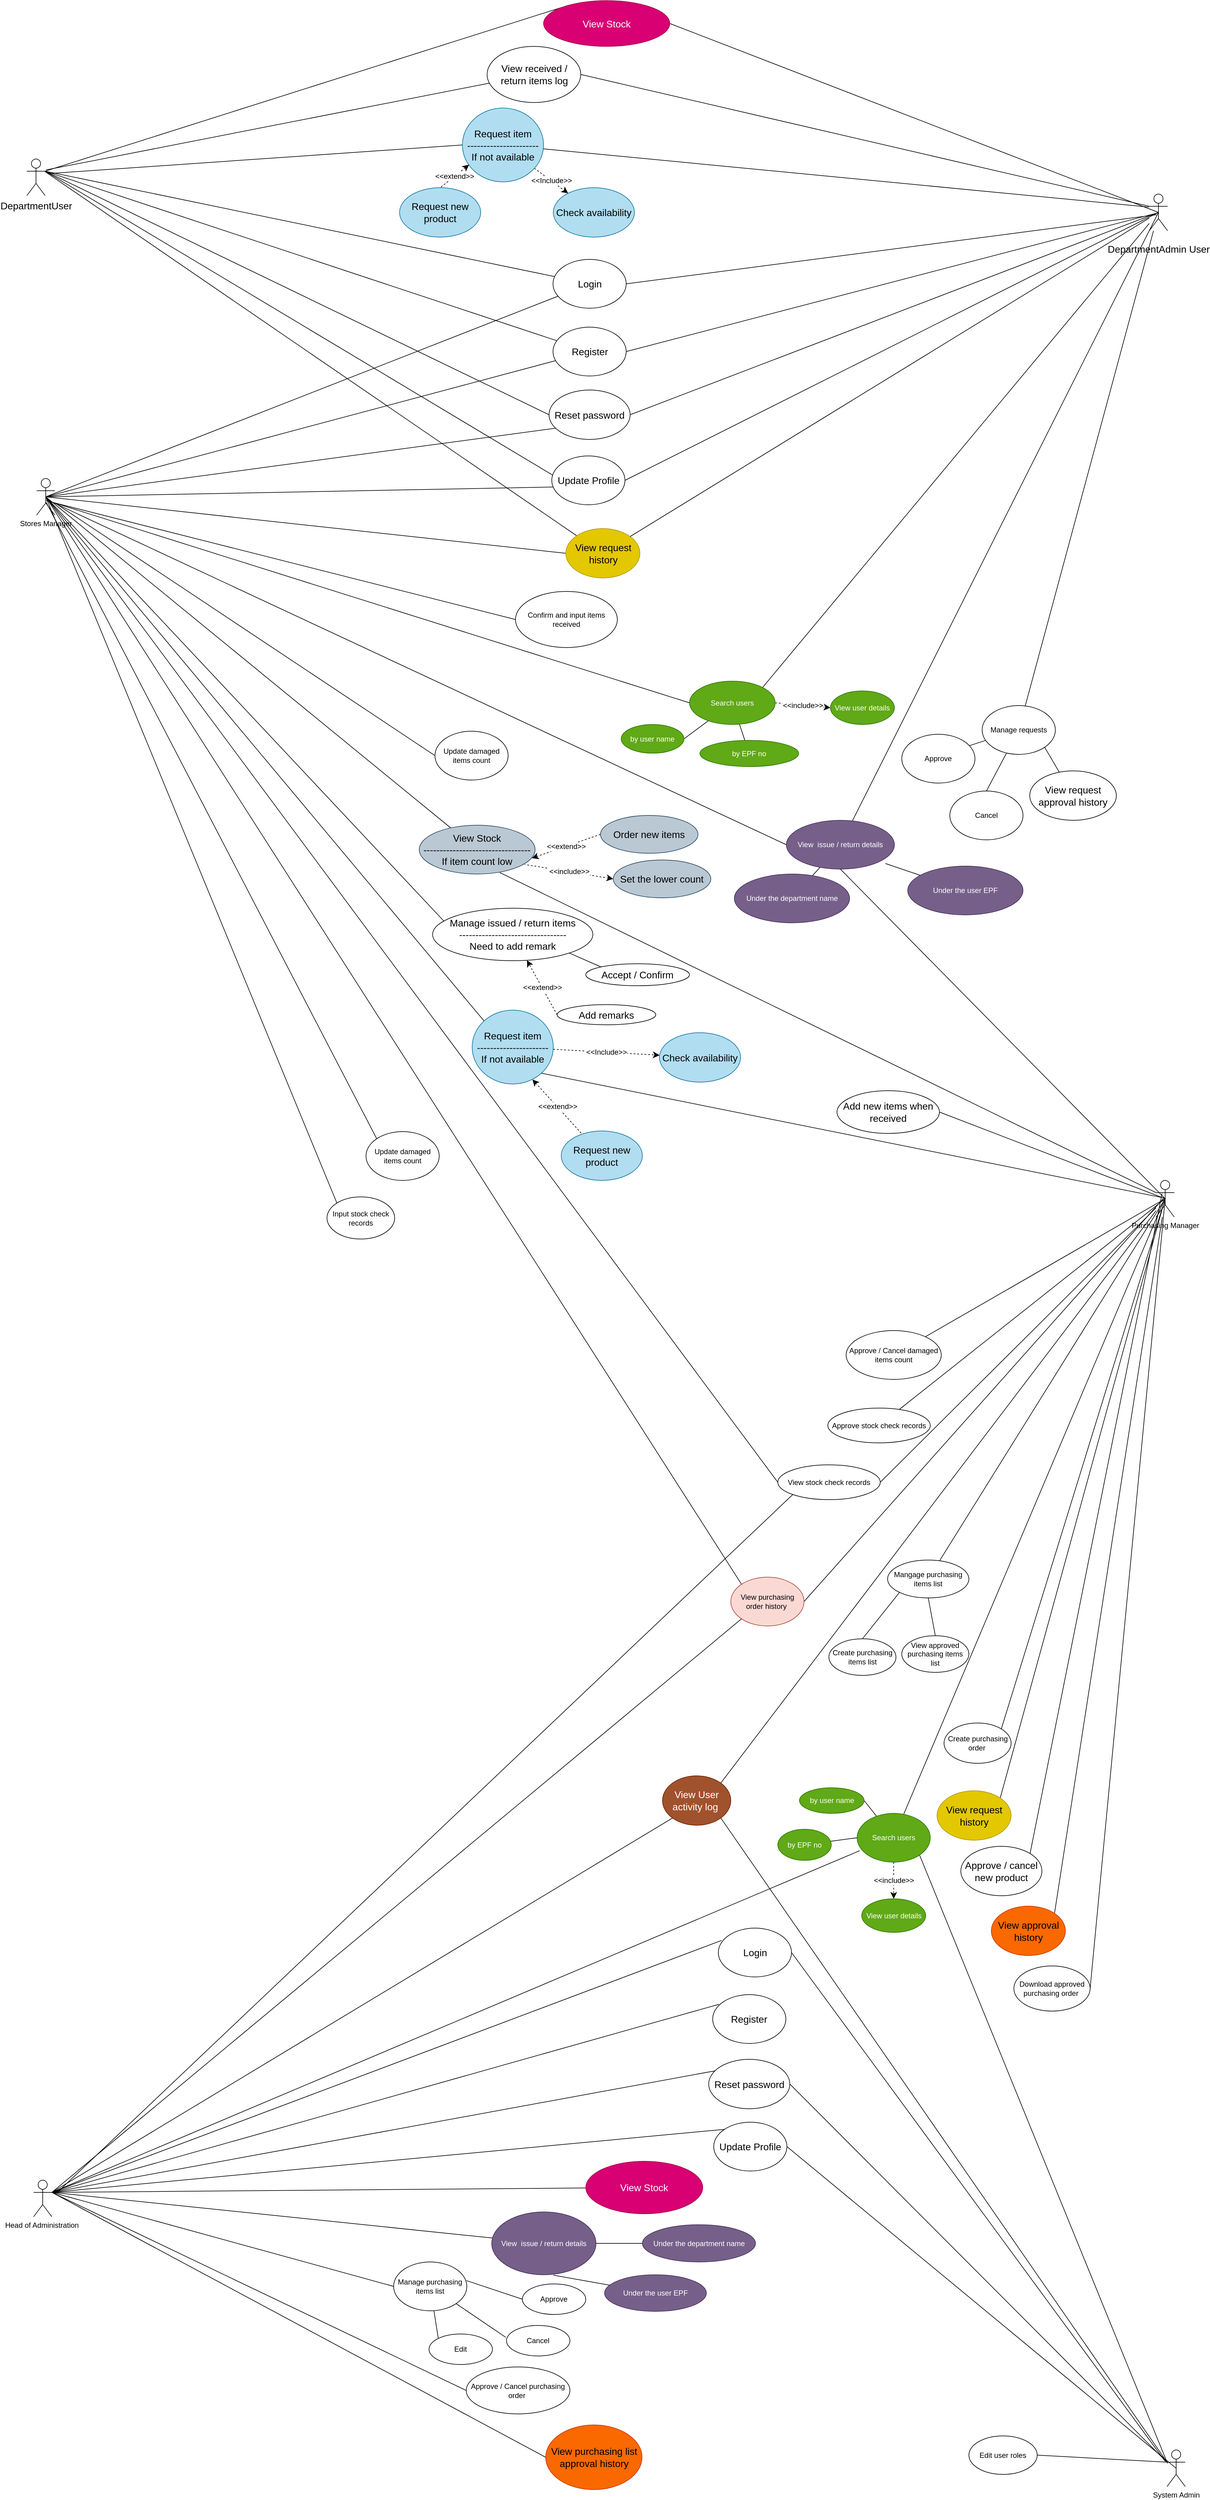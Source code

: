 <mxfile version="21.7.5" type="device">
  <diagram name="Page-1" id="1TOIiaNRLvIt0z4Q-01A">
    <mxGraphModel dx="7830" dy="3420" grid="0" gridSize="10" guides="1" tooltips="1" connect="1" arrows="1" fold="1" page="0" pageScale="1" pageWidth="1169" pageHeight="827" math="0" shadow="0">
      <root>
        <mxCell id="0" />
        <mxCell id="1" parent="0" />
        <mxCell id="NqfFOiLph9kj7Ms6xmRY-40" style="edgeStyle=none;shape=connector;curved=1;rounded=0;orthogonalLoop=1;jettySize=auto;html=1;exitX=0.5;exitY=0.5;exitDx=0;exitDy=0;exitPerimeter=0;labelBackgroundColor=default;strokeColor=default;fontFamily=Helvetica;fontSize=12;fontColor=default;endArrow=none;endFill=0;startSize=8;endSize=8;" parent="1" source="NqfFOiLph9kj7Ms6xmRY-22" target="NqfFOiLph9kj7Ms6xmRY-39" edge="1">
          <mxGeometry relative="1" as="geometry" />
        </mxCell>
        <mxCell id="NqfFOiLph9kj7Ms6xmRY-42" style="edgeStyle=none;shape=connector;curved=1;rounded=0;orthogonalLoop=1;jettySize=auto;html=1;exitX=0.5;exitY=0.5;exitDx=0;exitDy=0;exitPerimeter=0;labelBackgroundColor=default;strokeColor=default;fontFamily=Helvetica;fontSize=12;fontColor=default;endArrow=none;endFill=0;startSize=8;endSize=8;" parent="1" source="NqfFOiLph9kj7Ms6xmRY-22" target="NqfFOiLph9kj7Ms6xmRY-41" edge="1">
          <mxGeometry relative="1" as="geometry" />
        </mxCell>
        <mxCell id="NqfFOiLph9kj7Ms6xmRY-44" style="edgeStyle=none;shape=connector;curved=1;rounded=0;orthogonalLoop=1;jettySize=auto;html=1;exitX=0.5;exitY=0.5;exitDx=0;exitDy=0;exitPerimeter=0;labelBackgroundColor=default;strokeColor=default;fontFamily=Helvetica;fontSize=12;fontColor=default;endArrow=none;endFill=0;startSize=8;endSize=8;" parent="1" source="NqfFOiLph9kj7Ms6xmRY-22" target="NqfFOiLph9kj7Ms6xmRY-43" edge="1">
          <mxGeometry relative="1" as="geometry" />
        </mxCell>
        <mxCell id="KoV1lsuPA7OnqRDe3_nY-164" style="edgeStyle=none;shape=connector;curved=1;rounded=0;orthogonalLoop=1;jettySize=auto;html=1;exitX=0;exitY=0.333;exitDx=0;exitDy=0;exitPerimeter=0;entryX=0.695;entryY=0.969;entryDx=0;entryDy=0;entryPerimeter=0;labelBackgroundColor=default;strokeColor=default;fontFamily=Helvetica;fontSize=12;fontColor=default;endArrow=none;endFill=0;startSize=8;endSize=8;" parent="1" source="NqfFOiLph9kj7Ms6xmRY-22" target="KoV1lsuPA7OnqRDe3_nY-84" edge="1">
          <mxGeometry relative="1" as="geometry" />
        </mxCell>
        <mxCell id="NqfFOiLph9kj7Ms6xmRY-22" value="Purchasing Manager" style="shape=umlActor;verticalLabelPosition=bottom;verticalAlign=top;html=1;outlineConnect=0;fontFamily=Helvetica;fontSize=12;fontColor=default;container=0;" parent="1" vertex="1">
          <mxGeometry x="-795" y="1809" width="30" height="60" as="geometry" />
        </mxCell>
        <mxCell id="NqfFOiLph9kj7Ms6xmRY-28" style="edgeStyle=none;shape=connector;curved=1;rounded=0;orthogonalLoop=1;jettySize=auto;html=1;exitX=1;exitY=0.5;exitDx=0;exitDy=0;entryX=0.5;entryY=0.5;entryDx=0;entryDy=0;entryPerimeter=0;labelBackgroundColor=default;strokeColor=default;fontFamily=Helvetica;fontSize=12;fontColor=default;endArrow=none;endFill=0;startSize=8;endSize=8;" parent="1" source="NqfFOiLph9kj7Ms6xmRY-27" target="NqfFOiLph9kj7Ms6xmRY-22" edge="1">
          <mxGeometry relative="1" as="geometry" />
        </mxCell>
        <mxCell id="NqfFOiLph9kj7Ms6xmRY-27" value="Add new items when received" style="ellipse;whiteSpace=wrap;html=1;fontSize=16;container=0;" parent="1" vertex="1">
          <mxGeometry x="-1318" y="1662" width="168" height="70" as="geometry" />
        </mxCell>
        <mxCell id="NqfFOiLph9kj7Ms6xmRY-39" value="Approve / Cancel damaged items count" style="ellipse;whiteSpace=wrap;html=1;fontFamily=Helvetica;fontSize=12;fontColor=default;container=0;" parent="1" vertex="1">
          <mxGeometry x="-1303" y="2055" width="156" height="80" as="geometry" />
        </mxCell>
        <mxCell id="NqfFOiLph9kj7Ms6xmRY-41" value="Approve stock check records" style="ellipse;whiteSpace=wrap;html=1;fontFamily=Helvetica;fontSize=12;fontColor=default;container=0;" parent="1" vertex="1">
          <mxGeometry x="-1333" y="2182" width="168" height="57" as="geometry" />
        </mxCell>
        <mxCell id="KoV1lsuPA7OnqRDe3_nY-221" style="edgeStyle=none;shape=connector;curved=1;rounded=0;orthogonalLoop=1;jettySize=auto;html=1;exitX=0.5;exitY=1;exitDx=0;exitDy=0;entryX=0.5;entryY=0;entryDx=0;entryDy=0;labelBackgroundColor=default;strokeColor=default;fontFamily=Helvetica;fontSize=12;fontColor=default;endArrow=none;endFill=0;startSize=8;endSize=8;" parent="1" source="NqfFOiLph9kj7Ms6xmRY-43" target="KoV1lsuPA7OnqRDe3_nY-219" edge="1">
          <mxGeometry relative="1" as="geometry" />
        </mxCell>
        <mxCell id="NqfFOiLph9kj7Ms6xmRY-43" value="Mangage purchasing items list" style="ellipse;whiteSpace=wrap;html=1;fontFamily=Helvetica;fontSize=12;fontColor=default;container=0;" parent="1" vertex="1">
          <mxGeometry x="-1235" y="2431" width="133.25" height="62" as="geometry" />
        </mxCell>
        <mxCell id="NqfFOiLph9kj7Ms6xmRY-46" style="edgeStyle=none;shape=connector;curved=1;rounded=0;orthogonalLoop=1;jettySize=auto;html=1;exitX=1;exitY=0;exitDx=0;exitDy=0;entryX=0.5;entryY=0.5;entryDx=0;entryDy=0;entryPerimeter=0;labelBackgroundColor=default;strokeColor=default;fontFamily=Helvetica;fontSize=12;fontColor=default;endArrow=none;endFill=0;startSize=8;endSize=8;" parent="1" source="NqfFOiLph9kj7Ms6xmRY-45" target="NqfFOiLph9kj7Ms6xmRY-22" edge="1">
          <mxGeometry relative="1" as="geometry" />
        </mxCell>
        <mxCell id="NqfFOiLph9kj7Ms6xmRY-45" value="Create purchasing order&amp;nbsp;" style="ellipse;whiteSpace=wrap;html=1;fontFamily=Helvetica;fontSize=12;fontColor=default;container=0;" parent="1" vertex="1">
          <mxGeometry x="-1142.5" y="2698" width="110" height="66" as="geometry" />
        </mxCell>
        <mxCell id="NqfFOiLph9kj7Ms6xmRY-53" style="edgeStyle=none;shape=connector;curved=1;rounded=0;orthogonalLoop=1;jettySize=auto;html=1;exitX=1;exitY=0.333;exitDx=0;exitDy=0;exitPerimeter=0;entryX=0.045;entryY=0.252;entryDx=0;entryDy=0;entryPerimeter=0;labelBackgroundColor=default;strokeColor=default;fontFamily=Helvetica;fontSize=12;fontColor=default;endArrow=none;endFill=0;startSize=8;endSize=8;" parent="1" source="NqfFOiLph9kj7Ms6xmRY-47" target="NqfFOiLph9kj7Ms6xmRY-49" edge="1">
          <mxGeometry relative="1" as="geometry" />
        </mxCell>
        <mxCell id="NqfFOiLph9kj7Ms6xmRY-54" style="edgeStyle=none;shape=connector;curved=1;rounded=0;orthogonalLoop=1;jettySize=auto;html=1;exitX=1;exitY=0.333;exitDx=0;exitDy=0;exitPerimeter=0;entryX=0.086;entryY=0.198;entryDx=0;entryDy=0;entryPerimeter=0;labelBackgroundColor=default;strokeColor=default;fontFamily=Helvetica;fontSize=12;fontColor=default;endArrow=none;endFill=0;startSize=8;endSize=8;" parent="1" source="NqfFOiLph9kj7Ms6xmRY-47" target="NqfFOiLph9kj7Ms6xmRY-48" edge="1">
          <mxGeometry relative="1" as="geometry" />
        </mxCell>
        <mxCell id="NqfFOiLph9kj7Ms6xmRY-55" style="edgeStyle=none;shape=connector;curved=1;rounded=0;orthogonalLoop=1;jettySize=auto;html=1;exitX=1;exitY=0.333;exitDx=0;exitDy=0;exitPerimeter=0;entryX=0.074;entryY=0.234;entryDx=0;entryDy=0;entryPerimeter=0;labelBackgroundColor=default;strokeColor=default;fontFamily=Helvetica;fontSize=12;fontColor=default;endArrow=none;endFill=0;startSize=8;endSize=8;" parent="1" source="NqfFOiLph9kj7Ms6xmRY-47" target="NqfFOiLph9kj7Ms6xmRY-51" edge="1">
          <mxGeometry relative="1" as="geometry" />
        </mxCell>
        <mxCell id="NqfFOiLph9kj7Ms6xmRY-56" style="edgeStyle=none;shape=connector;curved=1;rounded=0;orthogonalLoop=1;jettySize=auto;html=1;exitX=1;exitY=0.333;exitDx=0;exitDy=0;exitPerimeter=0;entryX=0;entryY=0;entryDx=0;entryDy=0;labelBackgroundColor=default;strokeColor=default;fontFamily=Helvetica;fontSize=12;fontColor=default;endArrow=none;endFill=0;startSize=8;endSize=8;" parent="1" source="NqfFOiLph9kj7Ms6xmRY-47" target="NqfFOiLph9kj7Ms6xmRY-50" edge="1">
          <mxGeometry relative="1" as="geometry" />
        </mxCell>
        <mxCell id="NqfFOiLph9kj7Ms6xmRY-60" style="edgeStyle=none;shape=connector;curved=1;rounded=0;orthogonalLoop=1;jettySize=auto;html=1;exitX=1;exitY=0.333;exitDx=0;exitDy=0;exitPerimeter=0;labelBackgroundColor=default;strokeColor=default;fontFamily=Helvetica;fontSize=12;fontColor=default;endArrow=none;endFill=0;startSize=8;endSize=8;" parent="1" source="NqfFOiLph9kj7Ms6xmRY-47" target="NqfFOiLph9kj7Ms6xmRY-59" edge="1">
          <mxGeometry relative="1" as="geometry" />
        </mxCell>
        <mxCell id="NqfFOiLph9kj7Ms6xmRY-74" style="edgeStyle=none;shape=connector;curved=1;rounded=0;orthogonalLoop=1;jettySize=auto;html=1;exitX=1;exitY=0.333;exitDx=0;exitDy=0;exitPerimeter=0;labelBackgroundColor=default;strokeColor=default;fontFamily=Helvetica;fontSize=12;fontColor=default;endArrow=none;endFill=0;startSize=8;endSize=8;" parent="1" source="NqfFOiLph9kj7Ms6xmRY-47" target="NqfFOiLph9kj7Ms6xmRY-71" edge="1">
          <mxGeometry relative="1" as="geometry" />
        </mxCell>
        <mxCell id="KoV1lsuPA7OnqRDe3_nY-199" style="edgeStyle=none;shape=connector;curved=1;rounded=0;orthogonalLoop=1;jettySize=auto;html=1;exitX=1;exitY=0.333;exitDx=0;exitDy=0;exitPerimeter=0;entryX=0.035;entryY=0.765;entryDx=0;entryDy=0;entryPerimeter=0;labelBackgroundColor=default;strokeColor=default;fontFamily=Helvetica;fontSize=12;fontColor=default;endArrow=none;endFill=0;startSize=8;endSize=8;" parent="1" source="NqfFOiLph9kj7Ms6xmRY-47" target="KoV1lsuPA7OnqRDe3_nY-190" edge="1">
          <mxGeometry relative="1" as="geometry" />
        </mxCell>
        <mxCell id="NqfFOiLph9kj7Ms6xmRY-47" value="Head of Administration&amp;nbsp;" style="shape=umlActor;verticalLabelPosition=bottom;verticalAlign=top;html=1;outlineConnect=0;fontFamily=Helvetica;fontSize=12;fontColor=default;" parent="1" vertex="1">
          <mxGeometry x="-2635" y="3447" width="30" height="60" as="geometry" />
        </mxCell>
        <mxCell id="NqfFOiLph9kj7Ms6xmRY-48" value="Register" style="ellipse;whiteSpace=wrap;html=1;fontSize=16;container=0;" parent="1" vertex="1">
          <mxGeometry x="-1521.75" y="3143" width="120" height="80" as="geometry" />
        </mxCell>
        <mxCell id="KoV1lsuPA7OnqRDe3_nY-183" style="edgeStyle=none;shape=connector;curved=1;rounded=0;orthogonalLoop=1;jettySize=auto;html=1;exitX=1;exitY=0.5;exitDx=0;exitDy=0;labelBackgroundColor=default;strokeColor=default;fontFamily=Helvetica;fontSize=12;fontColor=default;endArrow=none;endFill=0;startSize=8;endSize=8;" parent="1" source="NqfFOiLph9kj7Ms6xmRY-49" edge="1">
          <mxGeometry relative="1" as="geometry">
            <mxPoint x="-779.889" y="3907.688" as="targetPoint" />
          </mxGeometry>
        </mxCell>
        <mxCell id="NqfFOiLph9kj7Ms6xmRY-49" value="Login" style="ellipse;whiteSpace=wrap;html=1;fontSize=16;container=0;" parent="1" vertex="1">
          <mxGeometry x="-1512.5" y="3034" width="120" height="80" as="geometry" />
        </mxCell>
        <mxCell id="KoV1lsuPA7OnqRDe3_nY-182" style="edgeStyle=none;shape=connector;curved=1;rounded=0;orthogonalLoop=1;jettySize=auto;html=1;exitX=1;exitY=0.5;exitDx=0;exitDy=0;entryX=0.5;entryY=0.5;entryDx=0;entryDy=0;entryPerimeter=0;labelBackgroundColor=default;strokeColor=default;fontFamily=Helvetica;fontSize=12;fontColor=default;endArrow=none;endFill=0;startSize=8;endSize=8;" parent="1" source="NqfFOiLph9kj7Ms6xmRY-50" target="KoV1lsuPA7OnqRDe3_nY-144" edge="1">
          <mxGeometry relative="1" as="geometry" />
        </mxCell>
        <mxCell id="NqfFOiLph9kj7Ms6xmRY-50" value="Update Profile" style="ellipse;whiteSpace=wrap;html=1;fontSize=16;container=0;" parent="1" vertex="1">
          <mxGeometry x="-1520" y="3352" width="120" height="80" as="geometry" />
        </mxCell>
        <mxCell id="NqfFOiLph9kj7Ms6xmRY-51" value="Reset password" style="ellipse;whiteSpace=wrap;html=1;fontSize=16;container=0;" parent="1" vertex="1">
          <mxGeometry x="-1528.25" y="3249" width="133" height="81" as="geometry" />
        </mxCell>
        <mxCell id="NqfFOiLph9kj7Ms6xmRY-59" value="View Stock" style="ellipse;whiteSpace=wrap;html=1;fontSize=16;container=0;fillColor=#d80073;fontColor=#ffffff;strokeColor=#A50040;" parent="1" vertex="1">
          <mxGeometry x="-1729.75" y="3416" width="191.75" height="86" as="geometry" />
        </mxCell>
        <mxCell id="NqfFOiLph9kj7Ms6xmRY-69" style="edgeStyle=none;shape=connector;curved=1;rounded=0;orthogonalLoop=1;jettySize=auto;html=1;labelBackgroundColor=default;strokeColor=default;fontFamily=Helvetica;fontSize=12;fontColor=default;endArrow=none;endFill=0;startSize=8;endSize=8;entryX=1;entryY=0.5;entryDx=0;entryDy=0;" parent="1" source="NqfFOiLph9kj7Ms6xmRY-71" target="NqfFOiLph9kj7Ms6xmRY-72" edge="1">
          <mxGeometry relative="1" as="geometry">
            <mxPoint x="-2068.623" y="3783.356" as="targetPoint" />
          </mxGeometry>
        </mxCell>
        <mxCell id="NqfFOiLph9kj7Ms6xmRY-70" style="edgeStyle=none;shape=connector;curved=1;rounded=0;orthogonalLoop=1;jettySize=auto;html=1;exitX=0.591;exitY=1.006;exitDx=0;exitDy=0;labelBackgroundColor=default;strokeColor=default;fontFamily=Helvetica;fontSize=12;fontColor=default;endArrow=none;endFill=0;startSize=8;endSize=8;exitPerimeter=0;" parent="1" source="NqfFOiLph9kj7Ms6xmRY-71" target="NqfFOiLph9kj7Ms6xmRY-73" edge="1">
          <mxGeometry relative="1" as="geometry">
            <mxPoint x="-2046.517" y="3892.094" as="targetPoint" />
          </mxGeometry>
        </mxCell>
        <mxCell id="NqfFOiLph9kj7Ms6xmRY-71" value="View&amp;nbsp; issue / return details" style="ellipse;whiteSpace=wrap;html=1;fontFamily=Helvetica;fontSize=12;fontColor=#ffffff;container=0;fillColor=#76608a;strokeColor=#432D57;" parent="1" vertex="1">
          <mxGeometry x="-1884" y="3499" width="171" height="103" as="geometry" />
        </mxCell>
        <mxCell id="NqfFOiLph9kj7Ms6xmRY-72" value="Under the department name" style="ellipse;whiteSpace=wrap;html=1;fontFamily=Helvetica;fontSize=12;fontColor=#ffffff;container=0;fillColor=#76608a;strokeColor=#432D57;" parent="1" vertex="1">
          <mxGeometry x="-1637" y="3520" width="185.5" height="61" as="geometry" />
        </mxCell>
        <mxCell id="NqfFOiLph9kj7Ms6xmRY-73" value="Under the user EPF" style="ellipse;whiteSpace=wrap;html=1;fontFamily=Helvetica;fontSize=12;fontColor=#ffffff;container=0;fillColor=#76608a;strokeColor=#432D57;" parent="1" vertex="1">
          <mxGeometry x="-1699" y="3602" width="167" height="60" as="geometry" />
        </mxCell>
        <mxCell id="NqfFOiLph9kj7Ms6xmRY-76" style="edgeStyle=none;shape=connector;curved=1;rounded=0;orthogonalLoop=1;jettySize=auto;html=1;exitX=1;exitY=0.5;exitDx=0;exitDy=0;labelBackgroundColor=default;strokeColor=default;fontFamily=Helvetica;fontSize=12;fontColor=default;endArrow=none;endFill=0;startSize=8;endSize=8;" parent="1" source="NqfFOiLph9kj7Ms6xmRY-75" target="NqfFOiLph9kj7Ms6xmRY-22" edge="1">
          <mxGeometry relative="1" as="geometry" />
        </mxCell>
        <mxCell id="KoV1lsuPA7OnqRDe3_nY-171" style="edgeStyle=none;shape=connector;curved=1;rounded=0;orthogonalLoop=1;jettySize=auto;html=1;exitX=0;exitY=1;exitDx=0;exitDy=0;labelBackgroundColor=default;strokeColor=default;fontFamily=Helvetica;fontSize=12;fontColor=default;endArrow=none;endFill=0;startSize=8;endSize=8;" parent="1" source="NqfFOiLph9kj7Ms6xmRY-75" edge="1">
          <mxGeometry relative="1" as="geometry">
            <mxPoint x="-2595" y="3466" as="targetPoint" />
          </mxGeometry>
        </mxCell>
        <mxCell id="NqfFOiLph9kj7Ms6xmRY-75" value="View stock check records" style="ellipse;whiteSpace=wrap;html=1;fontFamily=Helvetica;fontSize=12;fontColor=default;container=0;" parent="1" vertex="1">
          <mxGeometry x="-1415" y="2275" width="168" height="57" as="geometry" />
        </mxCell>
        <mxCell id="NqfFOiLph9kj7Ms6xmRY-82" style="edgeStyle=none;shape=connector;curved=1;rounded=0;orthogonalLoop=1;jettySize=auto;html=1;exitX=0;exitY=0.5;exitDx=0;exitDy=0;entryX=1;entryY=0.333;entryDx=0;entryDy=0;entryPerimeter=0;labelBackgroundColor=default;strokeColor=default;fontFamily=Helvetica;fontSize=12;fontColor=default;endArrow=none;endFill=0;startSize=8;endSize=8;" parent="1" source="NqfFOiLph9kj7Ms6xmRY-81" target="NqfFOiLph9kj7Ms6xmRY-47" edge="1">
          <mxGeometry relative="1" as="geometry" />
        </mxCell>
        <mxCell id="NqfFOiLph9kj7Ms6xmRY-87" style="edgeStyle=none;shape=connector;curved=1;rounded=0;orthogonalLoop=1;jettySize=auto;html=1;exitX=1;exitY=1;exitDx=0;exitDy=0;entryX=-0.011;entryY=0.39;entryDx=0;entryDy=0;entryPerimeter=0;labelBackgroundColor=default;strokeColor=default;fontFamily=Helvetica;fontSize=12;fontColor=default;endArrow=none;endFill=0;startSize=8;endSize=8;" parent="1" source="NqfFOiLph9kj7Ms6xmRY-81" target="NqfFOiLph9kj7Ms6xmRY-86" edge="1">
          <mxGeometry relative="1" as="geometry" />
        </mxCell>
        <mxCell id="NqfFOiLph9kj7Ms6xmRY-81" value="Manage purchasing items list" style="ellipse;whiteSpace=wrap;html=1;fontFamily=Helvetica;fontSize=12;fontColor=default;container=0;" parent="1" vertex="1">
          <mxGeometry x="-2044.75" y="3581" width="120" height="80" as="geometry" />
        </mxCell>
        <mxCell id="NqfFOiLph9kj7Ms6xmRY-88" style="edgeStyle=none;shape=connector;curved=1;rounded=0;orthogonalLoop=1;jettySize=auto;html=1;exitX=0;exitY=0.5;exitDx=0;exitDy=0;entryX=0.996;entryY=0.382;entryDx=0;entryDy=0;entryPerimeter=0;labelBackgroundColor=default;strokeColor=default;fontFamily=Helvetica;fontSize=12;fontColor=default;endArrow=none;endFill=0;startSize=8;endSize=8;" parent="1" source="NqfFOiLph9kj7Ms6xmRY-84" target="NqfFOiLph9kj7Ms6xmRY-81" edge="1">
          <mxGeometry relative="1" as="geometry" />
        </mxCell>
        <mxCell id="NqfFOiLph9kj7Ms6xmRY-84" value="Approve" style="ellipse;whiteSpace=wrap;html=1;fontFamily=Helvetica;fontSize=12;fontColor=default;container=0;" parent="1" vertex="1">
          <mxGeometry x="-1833.75" y="3617" width="104" height="50" as="geometry" />
        </mxCell>
        <mxCell id="NqfFOiLph9kj7Ms6xmRY-89" style="edgeStyle=none;shape=connector;curved=1;rounded=0;orthogonalLoop=1;jettySize=auto;html=1;exitX=0;exitY=0;exitDx=0;exitDy=0;labelBackgroundColor=default;strokeColor=default;fontFamily=Helvetica;fontSize=12;fontColor=default;endArrow=none;endFill=0;startSize=8;endSize=8;" parent="1" source="NqfFOiLph9kj7Ms6xmRY-85" target="NqfFOiLph9kj7Ms6xmRY-81" edge="1">
          <mxGeometry relative="1" as="geometry" />
        </mxCell>
        <mxCell id="NqfFOiLph9kj7Ms6xmRY-85" value="Edit" style="ellipse;whiteSpace=wrap;html=1;fontFamily=Helvetica;fontSize=12;fontColor=default;container=0;" parent="1" vertex="1">
          <mxGeometry x="-1986.75" y="3699" width="104" height="50" as="geometry" />
        </mxCell>
        <mxCell id="NqfFOiLph9kj7Ms6xmRY-86" value="Cancel" style="ellipse;whiteSpace=wrap;html=1;fontFamily=Helvetica;fontSize=12;fontColor=default;container=0;" parent="1" vertex="1">
          <mxGeometry x="-1859.75" y="3685" width="104" height="50" as="geometry" />
        </mxCell>
        <mxCell id="NqfFOiLph9kj7Ms6xmRY-91" style="edgeStyle=none;shape=connector;curved=1;rounded=0;orthogonalLoop=1;jettySize=auto;html=1;exitX=0;exitY=0.5;exitDx=0;exitDy=0;entryX=1;entryY=0.333;entryDx=0;entryDy=0;entryPerimeter=0;labelBackgroundColor=default;strokeColor=default;fontFamily=Helvetica;fontSize=12;fontColor=default;endArrow=none;endFill=0;startSize=8;endSize=8;" parent="1" source="NqfFOiLph9kj7Ms6xmRY-90" target="NqfFOiLph9kj7Ms6xmRY-47" edge="1">
          <mxGeometry relative="1" as="geometry" />
        </mxCell>
        <mxCell id="NqfFOiLph9kj7Ms6xmRY-90" value="Approve / Cancel purchasing order&amp;nbsp;" style="ellipse;whiteSpace=wrap;html=1;fontFamily=Helvetica;fontSize=12;fontColor=default;container=0;" parent="1" vertex="1">
          <mxGeometry x="-1925.75" y="3753" width="170" height="77" as="geometry" />
        </mxCell>
        <mxCell id="NqfFOiLph9kj7Ms6xmRY-142" style="edgeStyle=none;shape=connector;curved=1;rounded=0;orthogonalLoop=1;jettySize=auto;html=1;exitX=1;exitY=0;exitDx=0;exitDy=0;labelBackgroundColor=default;strokeColor=default;fontFamily=Helvetica;fontSize=12;fontColor=default;endArrow=none;endFill=0;startSize=8;endSize=8;" parent="1" source="NqfFOiLph9kj7Ms6xmRY-140" edge="1">
          <mxGeometry relative="1" as="geometry">
            <mxPoint x="-779.786" y="1837.329" as="targetPoint" />
          </mxGeometry>
        </mxCell>
        <mxCell id="NqfFOiLph9kj7Ms6xmRY-140" value="View request history" style="ellipse;whiteSpace=wrap;html=1;fontSize=16;container=0;fillColor=#e3c800;fontColor=#000000;strokeColor=#B09500;" parent="1" vertex="1">
          <mxGeometry x="-1154" y="2809" width="121.5" height="81" as="geometry" />
        </mxCell>
        <mxCell id="NqfFOiLph9kj7Ms6xmRY-143" style="edgeStyle=none;shape=connector;curved=1;rounded=0;orthogonalLoop=1;jettySize=auto;html=1;exitX=1;exitY=0;exitDx=0;exitDy=0;labelBackgroundColor=default;strokeColor=default;fontFamily=Helvetica;fontSize=12;fontColor=default;endArrow=none;endFill=0;startSize=8;endSize=8;" parent="1" source="NqfFOiLph9kj7Ms6xmRY-141" target="NqfFOiLph9kj7Ms6xmRY-22" edge="1">
          <mxGeometry relative="1" as="geometry" />
        </mxCell>
        <mxCell id="NqfFOiLph9kj7Ms6xmRY-141" value="View approval history" style="ellipse;whiteSpace=wrap;html=1;fontSize=16;container=0;fillColor=#fa6800;strokeColor=#C73500;fontColor=#000000;" parent="1" vertex="1">
          <mxGeometry x="-1065" y="2998" width="121.5" height="81" as="geometry" />
        </mxCell>
        <mxCell id="NqfFOiLph9kj7Ms6xmRY-150" style="edgeStyle=none;shape=connector;curved=1;rounded=0;orthogonalLoop=1;jettySize=auto;html=1;exitX=1;exitY=0.5;exitDx=0;exitDy=0;entryX=0.5;entryY=0.5;entryDx=0;entryDy=0;entryPerimeter=0;labelBackgroundColor=default;strokeColor=default;fontFamily=Helvetica;fontSize=12;fontColor=default;endArrow=none;endFill=0;startSize=8;endSize=8;" parent="1" source="NqfFOiLph9kj7Ms6xmRY-149" target="NqfFOiLph9kj7Ms6xmRY-22" edge="1">
          <mxGeometry relative="1" as="geometry" />
        </mxCell>
        <mxCell id="NqfFOiLph9kj7Ms6xmRY-149" value="Download approved purchasing order&amp;nbsp;" style="ellipse;whiteSpace=wrap;html=1;fontFamily=Helvetica;fontSize=12;fontColor=default;container=0;" parent="1" vertex="1">
          <mxGeometry x="-1028" y="3096" width="125" height="74" as="geometry" />
        </mxCell>
        <mxCell id="NqfFOiLph9kj7Ms6xmRY-155" style="edgeStyle=none;shape=connector;curved=1;rounded=0;orthogonalLoop=1;jettySize=auto;html=1;exitX=0;exitY=1;exitDx=0;exitDy=0;entryX=1;entryY=0.333;entryDx=0;entryDy=0;entryPerimeter=0;labelBackgroundColor=default;strokeColor=default;fontFamily=Helvetica;fontSize=12;fontColor=default;endArrow=none;endFill=0;startSize=8;endSize=8;" parent="1" source="NqfFOiLph9kj7Ms6xmRY-154" target="NqfFOiLph9kj7Ms6xmRY-47" edge="1">
          <mxGeometry relative="1" as="geometry" />
        </mxCell>
        <mxCell id="KoV1lsuPA7OnqRDe3_nY-185" style="edgeStyle=none;shape=connector;curved=1;rounded=0;orthogonalLoop=1;jettySize=auto;html=1;exitX=1;exitY=1;exitDx=0;exitDy=0;entryX=0;entryY=0.333;entryDx=0;entryDy=0;entryPerimeter=0;labelBackgroundColor=default;strokeColor=default;fontFamily=Helvetica;fontSize=12;fontColor=default;endArrow=none;endFill=0;startSize=8;endSize=8;" parent="1" source="NqfFOiLph9kj7Ms6xmRY-154" target="KoV1lsuPA7OnqRDe3_nY-144" edge="1">
          <mxGeometry relative="1" as="geometry" />
        </mxCell>
        <mxCell id="KoV1lsuPA7OnqRDe3_nY-217" style="edgeStyle=none;shape=connector;curved=1;rounded=0;orthogonalLoop=1;jettySize=auto;html=1;exitX=1;exitY=0;exitDx=0;exitDy=0;labelBackgroundColor=default;strokeColor=default;fontFamily=Helvetica;fontSize=12;fontColor=default;endArrow=none;endFill=0;startSize=8;endSize=8;" parent="1" source="NqfFOiLph9kj7Ms6xmRY-154" target="NqfFOiLph9kj7Ms6xmRY-22" edge="1">
          <mxGeometry relative="1" as="geometry" />
        </mxCell>
        <mxCell id="NqfFOiLph9kj7Ms6xmRY-154" value="View User activity log&amp;nbsp;" style="ellipse;whiteSpace=wrap;html=1;fontSize=16;container=0;fillColor=#a0522d;strokeColor=#6D1F00;fontColor=#ffffff;" parent="1" vertex="1">
          <mxGeometry x="-1604" y="2784.5" width="112" height="81" as="geometry" />
        </mxCell>
        <mxCell id="KoV1lsuPA7OnqRDe3_nY-125" style="edgeStyle=none;shape=connector;curved=1;rounded=0;orthogonalLoop=1;jettySize=auto;html=1;exitX=1;exitY=0.333;exitDx=0;exitDy=0;exitPerimeter=0;labelBackgroundColor=default;strokeColor=default;fontFamily=Helvetica;fontSize=12;fontColor=default;endArrow=none;endFill=0;startSize=8;endSize=8;" parent="1" source="KoV1lsuPA7OnqRDe3_nY-4" target="KoV1lsuPA7OnqRDe3_nY-122" edge="1">
          <mxGeometry relative="1" as="geometry" />
        </mxCell>
        <mxCell id="KoV1lsuPA7OnqRDe3_nY-126" style="edgeStyle=none;shape=connector;curved=1;rounded=0;orthogonalLoop=1;jettySize=auto;html=1;exitX=1;exitY=0.333;exitDx=0;exitDy=0;exitPerimeter=0;labelBackgroundColor=default;strokeColor=default;fontFamily=Helvetica;fontSize=12;fontColor=default;endArrow=none;endFill=0;startSize=8;endSize=8;" parent="1" source="KoV1lsuPA7OnqRDe3_nY-4" target="KoV1lsuPA7OnqRDe3_nY-121" edge="1">
          <mxGeometry relative="1" as="geometry" />
        </mxCell>
        <mxCell id="KoV1lsuPA7OnqRDe3_nY-127" style="edgeStyle=none;shape=connector;curved=1;rounded=0;orthogonalLoop=1;jettySize=auto;html=1;exitX=1;exitY=0.333;exitDx=0;exitDy=0;exitPerimeter=0;entryX=0;entryY=0.5;entryDx=0;entryDy=0;labelBackgroundColor=default;strokeColor=default;fontFamily=Helvetica;fontSize=12;fontColor=default;endArrow=none;endFill=0;startSize=8;endSize=8;" parent="1" source="KoV1lsuPA7OnqRDe3_nY-4" target="KoV1lsuPA7OnqRDe3_nY-124" edge="1">
          <mxGeometry relative="1" as="geometry" />
        </mxCell>
        <mxCell id="KoV1lsuPA7OnqRDe3_nY-128" style="edgeStyle=none;shape=connector;curved=1;rounded=0;orthogonalLoop=1;jettySize=auto;html=1;exitX=1;exitY=0.333;exitDx=0;exitDy=0;exitPerimeter=0;entryX=0.018;entryY=0.398;entryDx=0;entryDy=0;entryPerimeter=0;labelBackgroundColor=default;strokeColor=default;fontFamily=Helvetica;fontSize=12;fontColor=default;endArrow=none;endFill=0;startSize=8;endSize=8;" parent="1" source="KoV1lsuPA7OnqRDe3_nY-4" target="KoV1lsuPA7OnqRDe3_nY-123" edge="1">
          <mxGeometry relative="1" as="geometry" />
        </mxCell>
        <mxCell id="KoV1lsuPA7OnqRDe3_nY-4" value="DepartmentUser" style="shape=umlActor;verticalLabelPosition=bottom;verticalAlign=top;html=1;outlineConnect=0;fontSize=16;container=0;" parent="1" vertex="1">
          <mxGeometry x="-2646" y="135.5" width="30" height="60" as="geometry" />
        </mxCell>
        <mxCell id="KoV1lsuPA7OnqRDe3_nY-13" style="edgeStyle=none;shape=connector;curved=1;rounded=0;orthogonalLoop=1;jettySize=auto;html=1;labelBackgroundColor=default;strokeColor=default;fontFamily=Helvetica;fontSize=12;fontColor=default;endArrow=none;endFill=0;startSize=8;endSize=8;" parent="1" source="KoV1lsuPA7OnqRDe3_nY-14" edge="1">
          <mxGeometry relative="1" as="geometry">
            <mxPoint x="-2614.399" y="153.406" as="targetPoint" />
          </mxGeometry>
        </mxCell>
        <mxCell id="KoV1lsuPA7OnqRDe3_nY-14" value="View received / return items log" style="ellipse;whiteSpace=wrap;html=1;fontSize=16;container=0;fillColor=none;" parent="1" vertex="1">
          <mxGeometry x="-1891.5" y="-49" width="153.5" height="92" as="geometry" />
        </mxCell>
        <mxCell id="KoV1lsuPA7OnqRDe3_nY-15" style="edgeStyle=none;shape=connector;curved=1;rounded=0;orthogonalLoop=1;jettySize=auto;html=1;exitX=0;exitY=0.5;exitDx=0;exitDy=0;labelBackgroundColor=default;strokeColor=default;fontFamily=Helvetica;fontSize=12;fontColor=default;endArrow=none;endFill=0;startSize=8;endSize=8;" parent="1" source="KoV1lsuPA7OnqRDe3_nY-16" edge="1">
          <mxGeometry relative="1" as="geometry">
            <mxPoint x="-2612" y="159.5" as="targetPoint" />
          </mxGeometry>
        </mxCell>
        <mxCell id="KoV1lsuPA7OnqRDe3_nY-16" value="Request item&lt;br&gt;----------------------&lt;br&gt;If not available" style="ellipse;whiteSpace=wrap;html=1;fontSize=16;container=0;fillColor=#b1ddf0;strokeColor=#10739e;" parent="1" vertex="1">
          <mxGeometry x="-1932" y="52" width="133" height="121" as="geometry" />
        </mxCell>
        <mxCell id="KoV1lsuPA7OnqRDe3_nY-17" value="Request new product" style="ellipse;whiteSpace=wrap;html=1;fontSize=16;container=0;fillColor=#b1ddf0;strokeColor=#10739e;" parent="1" vertex="1">
          <mxGeometry x="-2035" y="182.5" width="133" height="81" as="geometry" />
        </mxCell>
        <mxCell id="KoV1lsuPA7OnqRDe3_nY-18" value="&amp;lt;&amp;lt;extend&amp;gt;&amp;gt;" style="edgeStyle=none;shape=connector;curved=1;rounded=0;orthogonalLoop=1;jettySize=auto;html=1;exitX=0.082;exitY=0.768;exitDx=0;exitDy=0;entryX=0.5;entryY=0;entryDx=0;entryDy=0;labelBackgroundColor=default;strokeColor=default;fontFamily=Helvetica;fontSize=12;fontColor=default;endArrow=none;endFill=0;startSize=8;endSize=8;dashed=1;startArrow=classic;startFill=1;exitPerimeter=0;" parent="1" source="KoV1lsuPA7OnqRDe3_nY-16" target="KoV1lsuPA7OnqRDe3_nY-17" edge="1">
          <mxGeometry relative="1" as="geometry">
            <mxPoint x="-1916.0" y="218.228" as="sourcePoint" />
            <mxPoint x="-2128.58" y="249" as="targetPoint" />
          </mxGeometry>
        </mxCell>
        <mxCell id="KoV1lsuPA7OnqRDe3_nY-19" value="Check availability" style="ellipse;whiteSpace=wrap;html=1;fontSize=16;container=0;fillColor=#b1ddf0;strokeColor=#10739e;" parent="1" vertex="1">
          <mxGeometry x="-1783" y="182.5" width="133" height="81" as="geometry" />
        </mxCell>
        <mxCell id="KoV1lsuPA7OnqRDe3_nY-20" value="&amp;lt;&amp;lt;Include&amp;gt;&amp;gt;" style="edgeStyle=none;curved=1;rounded=0;orthogonalLoop=1;jettySize=auto;html=1;fontSize=12;startSize=8;endSize=8;dashed=1;" parent="1" source="KoV1lsuPA7OnqRDe3_nY-16" target="KoV1lsuPA7OnqRDe3_nY-19" edge="1">
          <mxGeometry relative="1" as="geometry" />
        </mxCell>
        <mxCell id="KoV1lsuPA7OnqRDe3_nY-23" style="edgeStyle=none;shape=connector;curved=1;rounded=0;orthogonalLoop=1;jettySize=auto;html=1;exitX=0;exitY=0;exitDx=0;exitDy=0;labelBackgroundColor=default;strokeColor=default;fontFamily=Helvetica;fontSize=12;fontColor=default;endArrow=none;endFill=0;startSize=8;endSize=8;" parent="1" source="KoV1lsuPA7OnqRDe3_nY-24" edge="1">
          <mxGeometry relative="1" as="geometry">
            <mxPoint x="-2615.805" y="156.373" as="targetPoint" />
          </mxGeometry>
        </mxCell>
        <mxCell id="KoV1lsuPA7OnqRDe3_nY-203" style="edgeStyle=none;shape=connector;curved=1;rounded=0;orthogonalLoop=1;jettySize=auto;html=1;exitX=0;exitY=0.5;exitDx=0;exitDy=0;entryX=0.5;entryY=0.5;entryDx=0;entryDy=0;entryPerimeter=0;labelBackgroundColor=default;strokeColor=default;fontFamily=Helvetica;fontSize=12;fontColor=default;endArrow=none;endFill=0;startSize=8;endSize=8;" parent="1" source="KoV1lsuPA7OnqRDe3_nY-24" target="KoV1lsuPA7OnqRDe3_nY-79" edge="1">
          <mxGeometry relative="1" as="geometry" />
        </mxCell>
        <mxCell id="KoV1lsuPA7OnqRDe3_nY-24" value="View request history" style="ellipse;whiteSpace=wrap;html=1;fontSize=16;container=0;fillColor=#e3c800;fontColor=#000000;strokeColor=#B09500;" parent="1" vertex="1">
          <mxGeometry x="-1762.5" y="741" width="121.5" height="81" as="geometry" />
        </mxCell>
        <mxCell id="KoV1lsuPA7OnqRDe3_nY-59" style="rounded=0;orthogonalLoop=1;jettySize=auto;html=1;exitX=0;exitY=0.333;exitDx=0;exitDy=0;exitPerimeter=0;entryX=1;entryY=0.5;entryDx=0;entryDy=0;endArrow=none;endFill=0;" parent="1" source="KoV1lsuPA7OnqRDe3_nY-25" target="KoV1lsuPA7OnqRDe3_nY-14" edge="1">
          <mxGeometry relative="1" as="geometry" />
        </mxCell>
        <mxCell id="KoV1lsuPA7OnqRDe3_nY-25" value="&lt;br&gt;&lt;span style=&quot;color: rgb(0, 0, 0); font-family: Helvetica; font-size: 16px; font-style: normal; font-variant-ligatures: normal; font-variant-caps: normal; font-weight: 400; letter-spacing: normal; orphans: 2; text-align: left; text-indent: 0px; text-transform: none; widows: 2; word-spacing: 0px; -webkit-text-stroke-width: 0px; background-color: rgb(255, 255, 255); text-decoration-thickness: initial; text-decoration-style: initial; text-decoration-color: initial; float: none; display: inline !important;&quot;&gt;DepartmentAdmin User&lt;/span&gt;&lt;br&gt;" style="shape=umlActor;verticalLabelPosition=bottom;verticalAlign=top;html=1;outlineConnect=0;fontFamily=Helvetica;fontSize=12;fontColor=default;container=0;" parent="1" vertex="1">
          <mxGeometry x="-806" y="193" width="30" height="60" as="geometry" />
        </mxCell>
        <mxCell id="KoV1lsuPA7OnqRDe3_nY-36" style="edgeStyle=none;shape=connector;curved=1;rounded=0;orthogonalLoop=1;jettySize=auto;html=1;entryX=0.5;entryY=0.5;entryDx=0;entryDy=0;entryPerimeter=0;labelBackgroundColor=default;strokeColor=default;fontFamily=Helvetica;fontSize=12;fontColor=default;endArrow=none;endFill=0;startSize=8;endSize=8;" parent="1" source="KoV1lsuPA7OnqRDe3_nY-39" target="KoV1lsuPA7OnqRDe3_nY-25" edge="1">
          <mxGeometry relative="1" as="geometry" />
        </mxCell>
        <mxCell id="KoV1lsuPA7OnqRDe3_nY-37" style="edgeStyle=none;shape=connector;curved=1;rounded=0;orthogonalLoop=1;jettySize=auto;html=1;labelBackgroundColor=default;strokeColor=default;fontFamily=Helvetica;fontSize=12;fontColor=default;endArrow=none;endFill=0;startSize=8;endSize=8;" parent="1" source="KoV1lsuPA7OnqRDe3_nY-39" target="KoV1lsuPA7OnqRDe3_nY-40" edge="1">
          <mxGeometry relative="1" as="geometry">
            <mxPoint x="-1324.373" y="1206.856" as="targetPoint" />
          </mxGeometry>
        </mxCell>
        <mxCell id="KoV1lsuPA7OnqRDe3_nY-38" style="edgeStyle=none;shape=connector;curved=1;rounded=0;orthogonalLoop=1;jettySize=auto;html=1;exitX=0.916;exitY=0.884;exitDx=0;exitDy=0;labelBackgroundColor=default;strokeColor=default;fontFamily=Helvetica;fontSize=12;fontColor=default;endArrow=none;endFill=0;startSize=8;endSize=8;exitPerimeter=0;" parent="1" source="KoV1lsuPA7OnqRDe3_nY-39" target="KoV1lsuPA7OnqRDe3_nY-41" edge="1">
          <mxGeometry relative="1" as="geometry">
            <mxPoint x="-1302.267" y="1315.594" as="targetPoint" />
          </mxGeometry>
        </mxCell>
        <mxCell id="KoV1lsuPA7OnqRDe3_nY-162" style="edgeStyle=none;shape=connector;curved=1;rounded=0;orthogonalLoop=1;jettySize=auto;html=1;exitX=0;exitY=0.5;exitDx=0;exitDy=0;labelBackgroundColor=default;strokeColor=default;fontFamily=Helvetica;fontSize=12;fontColor=default;endArrow=none;endFill=0;startSize=8;endSize=8;" parent="1" source="KoV1lsuPA7OnqRDe3_nY-39" edge="1">
          <mxGeometry relative="1" as="geometry">
            <mxPoint x="-2612.311" y="693.901" as="targetPoint" />
          </mxGeometry>
        </mxCell>
        <mxCell id="KoV1lsuPA7OnqRDe3_nY-163" style="edgeStyle=none;shape=connector;curved=1;rounded=0;orthogonalLoop=1;jettySize=auto;html=1;exitX=0.5;exitY=1;exitDx=0;exitDy=0;labelBackgroundColor=default;strokeColor=default;fontFamily=Helvetica;fontSize=12;fontColor=default;endArrow=none;endFill=0;startSize=8;endSize=8;entryX=0.5;entryY=0.5;entryDx=0;entryDy=0;entryPerimeter=0;" parent="1" source="KoV1lsuPA7OnqRDe3_nY-39" target="NqfFOiLph9kj7Ms6xmRY-22" edge="1">
          <mxGeometry relative="1" as="geometry">
            <mxPoint x="-869.917" y="2099.727" as="targetPoint" />
          </mxGeometry>
        </mxCell>
        <mxCell id="KoV1lsuPA7OnqRDe3_nY-39" value="View&amp;nbsp; issue / return details" style="ellipse;whiteSpace=wrap;html=1;fontFamily=Helvetica;fontSize=12;fontColor=#ffffff;container=0;fillColor=#76608a;strokeColor=#432D57;" parent="1" vertex="1">
          <mxGeometry x="-1401" y="1219" width="177.25" height="80" as="geometry" />
        </mxCell>
        <mxCell id="KoV1lsuPA7OnqRDe3_nY-40" value="Under the department name" style="ellipse;whiteSpace=wrap;html=1;fontFamily=Helvetica;fontSize=12;fontColor=#ffffff;container=0;fillColor=#76608a;strokeColor=#432D57;" parent="1" vertex="1">
          <mxGeometry x="-1486.25" y="1307" width="189" height="80" as="geometry" />
        </mxCell>
        <mxCell id="KoV1lsuPA7OnqRDe3_nY-41" value="Under the user EPF" style="ellipse;whiteSpace=wrap;html=1;fontFamily=Helvetica;fontSize=12;fontColor=#ffffff;container=0;fillColor=#76608a;strokeColor=#432D57;" parent="1" vertex="1">
          <mxGeometry x="-1202" y="1294" width="189" height="80" as="geometry" />
        </mxCell>
        <mxCell id="KoV1lsuPA7OnqRDe3_nY-42" style="edgeStyle=none;shape=connector;curved=1;rounded=0;orthogonalLoop=1;jettySize=auto;html=1;entryX=0.921;entryY=0.235;entryDx=0;entryDy=0;entryPerimeter=0;labelBackgroundColor=default;strokeColor=default;fontFamily=Helvetica;fontSize=12;fontColor=default;endArrow=none;endFill=0;startSize=8;endSize=8;" parent="1" source="KoV1lsuPA7OnqRDe3_nY-44" target="KoV1lsuPA7OnqRDe3_nY-46" edge="1">
          <mxGeometry relative="1" as="geometry" />
        </mxCell>
        <mxCell id="KoV1lsuPA7OnqRDe3_nY-43" style="edgeStyle=none;shape=connector;curved=1;rounded=0;orthogonalLoop=1;jettySize=auto;html=1;entryX=0.5;entryY=0;entryDx=0;entryDy=0;labelBackgroundColor=default;strokeColor=default;fontFamily=Helvetica;fontSize=12;fontColor=default;endArrow=none;endFill=0;startSize=8;endSize=8;" parent="1" source="KoV1lsuPA7OnqRDe3_nY-44" target="KoV1lsuPA7OnqRDe3_nY-47" edge="1">
          <mxGeometry relative="1" as="geometry" />
        </mxCell>
        <mxCell id="KoV1lsuPA7OnqRDe3_nY-224" style="edgeStyle=none;shape=connector;curved=1;rounded=0;orthogonalLoop=1;jettySize=auto;html=1;exitX=1;exitY=1;exitDx=0;exitDy=0;labelBackgroundColor=default;strokeColor=default;fontFamily=Helvetica;fontSize=12;fontColor=default;endArrow=none;endFill=0;startSize=8;endSize=8;" parent="1" source="KoV1lsuPA7OnqRDe3_nY-44" target="KoV1lsuPA7OnqRDe3_nY-57" edge="1">
          <mxGeometry relative="1" as="geometry" />
        </mxCell>
        <mxCell id="KoV1lsuPA7OnqRDe3_nY-44" value="Manage requests" style="ellipse;whiteSpace=wrap;html=1;fontFamily=Helvetica;fontSize=12;fontColor=default;container=0;" parent="1" vertex="1">
          <mxGeometry x="-1080" y="1031" width="120" height="80" as="geometry" />
        </mxCell>
        <mxCell id="KoV1lsuPA7OnqRDe3_nY-45" style="edgeStyle=none;shape=connector;curved=1;rounded=0;orthogonalLoop=1;jettySize=auto;html=1;labelBackgroundColor=default;strokeColor=default;fontFamily=Helvetica;fontSize=12;fontColor=default;endArrow=none;endFill=0;startSize=8;endSize=8;" parent="1" source="KoV1lsuPA7OnqRDe3_nY-44" target="KoV1lsuPA7OnqRDe3_nY-25" edge="1">
          <mxGeometry relative="1" as="geometry">
            <mxPoint x="-763" y="471" as="targetPoint" />
          </mxGeometry>
        </mxCell>
        <mxCell id="KoV1lsuPA7OnqRDe3_nY-46" value="Approve" style="ellipse;whiteSpace=wrap;html=1;fontFamily=Helvetica;fontSize=12;fontColor=default;container=0;" parent="1" vertex="1">
          <mxGeometry x="-1211.75" y="1078" width="120" height="80" as="geometry" />
        </mxCell>
        <mxCell id="KoV1lsuPA7OnqRDe3_nY-47" value="Cancel" style="ellipse;whiteSpace=wrap;html=1;fontFamily=Helvetica;fontSize=12;fontColor=default;container=0;" parent="1" vertex="1">
          <mxGeometry x="-1133" y="1171" width="120" height="80" as="geometry" />
        </mxCell>
        <mxCell id="KoV1lsuPA7OnqRDe3_nY-48" style="edgeStyle=none;shape=connector;curved=1;rounded=0;orthogonalLoop=1;jettySize=auto;html=1;labelBackgroundColor=default;strokeColor=default;fontFamily=Helvetica;fontSize=12;fontColor=default;endArrow=none;endFill=0;startSize=8;endSize=8;" parent="1" source="KoV1lsuPA7OnqRDe3_nY-16" edge="1">
          <mxGeometry relative="1" as="geometry">
            <mxPoint x="-806.59" y="214.214" as="targetPoint" />
            <mxPoint x="-1326.348" y="348.838" as="sourcePoint" />
          </mxGeometry>
        </mxCell>
        <mxCell id="KoV1lsuPA7OnqRDe3_nY-54" style="edgeStyle=none;shape=connector;curved=1;rounded=0;orthogonalLoop=1;jettySize=auto;html=1;labelBackgroundColor=default;strokeColor=default;fontFamily=Helvetica;fontSize=12;fontColor=default;endArrow=none;endFill=0;startSize=8;endSize=8;" parent="1" source="KoV1lsuPA7OnqRDe3_nY-24" target="KoV1lsuPA7OnqRDe3_nY-25" edge="1">
          <mxGeometry relative="1" as="geometry">
            <mxPoint x="-1195.793" y="463.862" as="sourcePoint" />
          </mxGeometry>
        </mxCell>
        <mxCell id="KoV1lsuPA7OnqRDe3_nY-57" value="View request approval history" style="ellipse;whiteSpace=wrap;html=1;fontSize=16;container=0;" parent="1" vertex="1">
          <mxGeometry x="-1002" y="1138" width="142" height="81" as="geometry" />
        </mxCell>
        <mxCell id="KoV1lsuPA7OnqRDe3_nY-71" style="edgeStyle=none;shape=connector;rounded=0;orthogonalLoop=1;jettySize=auto;html=1;exitX=1;exitY=0;exitDx=0;exitDy=0;labelBackgroundColor=default;strokeColor=default;fontFamily=Helvetica;fontSize=11;fontColor=default;endArrow=none;endFill=0;" parent="1" source="KoV1lsuPA7OnqRDe3_nY-60" target="KoV1lsuPA7OnqRDe3_nY-25" edge="1">
          <mxGeometry relative="1" as="geometry" />
        </mxCell>
        <mxCell id="KoV1lsuPA7OnqRDe3_nY-137" style="edgeStyle=none;shape=connector;curved=1;rounded=0;orthogonalLoop=1;jettySize=auto;html=1;exitX=0;exitY=0.5;exitDx=0;exitDy=0;labelBackgroundColor=default;strokeColor=default;fontFamily=Helvetica;fontSize=12;fontColor=default;endArrow=none;endFill=0;startSize=8;endSize=8;" parent="1" source="KoV1lsuPA7OnqRDe3_nY-60" edge="1">
          <mxGeometry relative="1" as="geometry">
            <mxPoint x="-2610.034" y="696.074" as="targetPoint" />
          </mxGeometry>
        </mxCell>
        <mxCell id="KoV1lsuPA7OnqRDe3_nY-141" value="&amp;lt;&amp;lt;include&amp;gt;&amp;gt;" style="edgeStyle=none;shape=connector;curved=1;rounded=0;orthogonalLoop=1;jettySize=auto;html=1;exitX=1;exitY=0.5;exitDx=0;exitDy=0;entryX=0;entryY=0.5;entryDx=0;entryDy=0;labelBackgroundColor=default;strokeColor=default;fontFamily=Helvetica;fontSize=12;fontColor=default;endArrow=classic;endFill=1;startSize=8;endSize=8;dashed=1;" parent="1" source="KoV1lsuPA7OnqRDe3_nY-60" target="KoV1lsuPA7OnqRDe3_nY-140" edge="1">
          <mxGeometry relative="1" as="geometry" />
        </mxCell>
        <mxCell id="KoV1lsuPA7OnqRDe3_nY-60" value="Search users" style="ellipse;whiteSpace=wrap;html=1;fontFamily=Helvetica;fontSize=12;fontColor=#ffffff;container=0;fillColor=#60a917;strokeColor=#2D7600;" parent="1" vertex="1">
          <mxGeometry x="-1559.75" y="991" width="140.5" height="71" as="geometry" />
        </mxCell>
        <mxCell id="KoV1lsuPA7OnqRDe3_nY-62" style="edgeStyle=none;shape=connector;curved=1;rounded=0;orthogonalLoop=1;jettySize=auto;html=1;exitX=1;exitY=0.5;exitDx=0;exitDy=0;labelBackgroundColor=default;strokeColor=default;fontFamily=Helvetica;fontSize=12;fontColor=default;endArrow=none;endFill=0;startSize=8;endSize=8;" parent="1" source="KoV1lsuPA7OnqRDe3_nY-63" target="KoV1lsuPA7OnqRDe3_nY-60" edge="1">
          <mxGeometry relative="1" as="geometry" />
        </mxCell>
        <mxCell id="KoV1lsuPA7OnqRDe3_nY-63" value="by user name" style="ellipse;whiteSpace=wrap;html=1;fontFamily=Helvetica;fontSize=12;fontColor=#ffffff;container=0;fillColor=#60a917;strokeColor=#2D7600;" parent="1" vertex="1">
          <mxGeometry x="-1671.75" y="1062" width="103" height="47" as="geometry" />
        </mxCell>
        <mxCell id="KoV1lsuPA7OnqRDe3_nY-64" style="edgeStyle=none;shape=connector;curved=1;rounded=0;orthogonalLoop=1;jettySize=auto;html=1;labelBackgroundColor=default;strokeColor=default;fontFamily=Helvetica;fontSize=12;fontColor=default;endArrow=none;endFill=0;startSize=8;endSize=8;" parent="1" source="KoV1lsuPA7OnqRDe3_nY-65" target="KoV1lsuPA7OnqRDe3_nY-60" edge="1">
          <mxGeometry relative="1" as="geometry" />
        </mxCell>
        <mxCell id="KoV1lsuPA7OnqRDe3_nY-65" value="by EPF no" style="ellipse;whiteSpace=wrap;html=1;fontFamily=Helvetica;fontSize=12;fontColor=#ffffff;container=0;fillColor=#60a917;strokeColor=#2D7600;" parent="1" vertex="1">
          <mxGeometry x="-1542.75" y="1088" width="162" height="43" as="geometry" />
        </mxCell>
        <mxCell id="KoV1lsuPA7OnqRDe3_nY-76" style="edgeStyle=none;shape=connector;curved=1;rounded=0;orthogonalLoop=1;jettySize=auto;html=1;exitX=0.5;exitY=0.5;exitDx=0;exitDy=0;exitPerimeter=0;labelBackgroundColor=default;strokeColor=default;fontFamily=Helvetica;fontSize=12;fontColor=default;endArrow=none;endFill=0;startSize=8;endSize=8;" parent="1" source="KoV1lsuPA7OnqRDe3_nY-79" target="KoV1lsuPA7OnqRDe3_nY-84" edge="1">
          <mxGeometry relative="1" as="geometry" />
        </mxCell>
        <mxCell id="KoV1lsuPA7OnqRDe3_nY-77" style="edgeStyle=none;shape=connector;curved=1;rounded=0;orthogonalLoop=1;jettySize=auto;html=1;exitX=0.5;exitY=0.5;exitDx=0;exitDy=0;exitPerimeter=0;entryX=0.071;entryY=0.248;entryDx=0;entryDy=0;entryPerimeter=0;labelBackgroundColor=default;strokeColor=default;fontFamily=Helvetica;fontSize=12;fontColor=default;endArrow=none;endFill=0;startSize=8;endSize=8;" parent="1" source="KoV1lsuPA7OnqRDe3_nY-79" target="KoV1lsuPA7OnqRDe3_nY-87" edge="1">
          <mxGeometry relative="1" as="geometry" />
        </mxCell>
        <mxCell id="KoV1lsuPA7OnqRDe3_nY-133" style="edgeStyle=none;shape=connector;curved=1;rounded=0;orthogonalLoop=1;jettySize=auto;html=1;exitX=0.5;exitY=0.5;exitDx=0;exitDy=0;exitPerimeter=0;labelBackgroundColor=default;strokeColor=default;fontFamily=Helvetica;fontSize=12;fontColor=default;endArrow=none;endFill=0;startSize=8;endSize=8;" parent="1" source="KoV1lsuPA7OnqRDe3_nY-79" target="KoV1lsuPA7OnqRDe3_nY-122" edge="1">
          <mxGeometry relative="1" as="geometry" />
        </mxCell>
        <mxCell id="KoV1lsuPA7OnqRDe3_nY-134" style="edgeStyle=none;shape=connector;curved=1;rounded=0;orthogonalLoop=1;jettySize=auto;html=1;exitX=0.5;exitY=0.5;exitDx=0;exitDy=0;exitPerimeter=0;labelBackgroundColor=default;strokeColor=default;fontFamily=Helvetica;fontSize=12;fontColor=default;endArrow=none;endFill=0;startSize=8;endSize=8;" parent="1" source="KoV1lsuPA7OnqRDe3_nY-79" target="KoV1lsuPA7OnqRDe3_nY-121" edge="1">
          <mxGeometry relative="1" as="geometry" />
        </mxCell>
        <mxCell id="KoV1lsuPA7OnqRDe3_nY-135" style="edgeStyle=none;shape=connector;curved=1;rounded=0;orthogonalLoop=1;jettySize=auto;html=1;exitX=0.5;exitY=0.5;exitDx=0;exitDy=0;exitPerimeter=0;entryX=0.156;entryY=0.756;entryDx=0;entryDy=0;entryPerimeter=0;labelBackgroundColor=default;strokeColor=default;fontFamily=Helvetica;fontSize=12;fontColor=default;endArrow=none;endFill=0;startSize=8;endSize=8;" parent="1" source="KoV1lsuPA7OnqRDe3_nY-79" target="KoV1lsuPA7OnqRDe3_nY-124" edge="1">
          <mxGeometry relative="1" as="geometry" />
        </mxCell>
        <mxCell id="KoV1lsuPA7OnqRDe3_nY-136" style="edgeStyle=none;shape=connector;curved=1;rounded=0;orthogonalLoop=1;jettySize=auto;html=1;exitX=0.5;exitY=0.5;exitDx=0;exitDy=0;exitPerimeter=0;entryX=0.039;entryY=0.636;entryDx=0;entryDy=0;entryPerimeter=0;labelBackgroundColor=default;strokeColor=default;fontFamily=Helvetica;fontSize=12;fontColor=default;endArrow=none;endFill=0;startSize=8;endSize=8;" parent="1" source="KoV1lsuPA7OnqRDe3_nY-79" target="KoV1lsuPA7OnqRDe3_nY-123" edge="1">
          <mxGeometry relative="1" as="geometry" />
        </mxCell>
        <mxCell id="KoV1lsuPA7OnqRDe3_nY-79" value="Stores Manager" style="shape=umlActor;verticalLabelPosition=bottom;verticalAlign=top;html=1;outlineConnect=0;fontFamily=Helvetica;fontSize=12;fontColor=default;" parent="1" vertex="1">
          <mxGeometry x="-2630" y="659" width="30" height="60" as="geometry" />
        </mxCell>
        <mxCell id="KoV1lsuPA7OnqRDe3_nY-84" value="View Stock&lt;br&gt;---------------------------------&lt;br&gt;If item count low" style="ellipse;whiteSpace=wrap;html=1;fontSize=16;container=0;fillColor=#bac8d3;strokeColor=#23445d;" parent="1" vertex="1">
          <mxGeometry x="-2002.75" y="1227" width="190" height="80" as="geometry" />
        </mxCell>
        <mxCell id="KoV1lsuPA7OnqRDe3_nY-85" value="&amp;lt;&amp;lt;extend&amp;gt;&amp;gt;" style="edgeStyle=none;shape=connector;curved=1;rounded=0;orthogonalLoop=1;jettySize=auto;html=1;exitX=0;exitY=0.5;exitDx=0;exitDy=0;entryX=0.972;entryY=0.675;entryDx=0;entryDy=0;entryPerimeter=0;labelBackgroundColor=default;strokeColor=default;fontFamily=Helvetica;fontSize=12;fontColor=default;endArrow=classic;endFill=1;startSize=8;endSize=8;dashed=1;" parent="1" source="KoV1lsuPA7OnqRDe3_nY-86" target="KoV1lsuPA7OnqRDe3_nY-84" edge="1">
          <mxGeometry relative="1" as="geometry" />
        </mxCell>
        <mxCell id="KoV1lsuPA7OnqRDe3_nY-86" value="Order new items" style="ellipse;whiteSpace=wrap;html=1;fontSize=16;container=0;fillColor=#bac8d3;strokeColor=#23445d;" parent="1" vertex="1">
          <mxGeometry x="-1705.75" y="1211" width="160" height="62" as="geometry" />
        </mxCell>
        <mxCell id="KoV1lsuPA7OnqRDe3_nY-214" style="edgeStyle=none;shape=connector;curved=1;rounded=0;orthogonalLoop=1;jettySize=auto;html=1;exitX=1;exitY=1;exitDx=0;exitDy=0;entryX=0;entryY=0;entryDx=0;entryDy=0;labelBackgroundColor=default;strokeColor=default;fontFamily=Helvetica;fontSize=12;fontColor=default;endArrow=none;endFill=0;startSize=8;endSize=8;" parent="1" source="KoV1lsuPA7OnqRDe3_nY-87" target="KoV1lsuPA7OnqRDe3_nY-212" edge="1">
          <mxGeometry relative="1" as="geometry" />
        </mxCell>
        <mxCell id="KoV1lsuPA7OnqRDe3_nY-87" value="Manage issued / return items&lt;br&gt;---------------------------------&lt;br&gt;Need to add remark" style="ellipse;whiteSpace=wrap;html=1;fontSize=16;container=0;" parent="1" vertex="1">
          <mxGeometry x="-1980.88" y="1363" width="262.75" height="86" as="geometry" />
        </mxCell>
        <mxCell id="KoV1lsuPA7OnqRDe3_nY-88" value="&amp;lt;&amp;lt;extend&amp;gt;&amp;gt;" style="edgeStyle=none;shape=connector;curved=1;rounded=0;orthogonalLoop=1;jettySize=auto;html=1;exitX=0;exitY=0.5;exitDx=0;exitDy=0;labelBackgroundColor=default;strokeColor=default;fontFamily=Helvetica;fontSize=12;fontColor=default;endArrow=classic;endFill=1;startSize=8;endSize=8;dashed=1;" parent="1" source="KoV1lsuPA7OnqRDe3_nY-89" target="KoV1lsuPA7OnqRDe3_nY-87" edge="1">
          <mxGeometry relative="1" as="geometry" />
        </mxCell>
        <mxCell id="KoV1lsuPA7OnqRDe3_nY-89" value="Add remarks" style="ellipse;whiteSpace=wrap;html=1;fontSize=16;container=0;" parent="1" vertex="1">
          <mxGeometry x="-1776.75" y="1521" width="161.75" height="33" as="geometry" />
        </mxCell>
        <mxCell id="KoV1lsuPA7OnqRDe3_nY-96" style="edgeStyle=none;shape=connector;curved=1;rounded=0;orthogonalLoop=1;jettySize=auto;html=1;exitX=0;exitY=0;exitDx=0;exitDy=0;entryX=0.5;entryY=0.5;entryDx=0;entryDy=0;entryPerimeter=0;labelBackgroundColor=default;strokeColor=default;fontFamily=Helvetica;fontSize=12;fontColor=default;endArrow=none;endFill=0;startSize=8;endSize=8;" parent="1" source="KoV1lsuPA7OnqRDe3_nY-97" target="KoV1lsuPA7OnqRDe3_nY-79" edge="1">
          <mxGeometry relative="1" as="geometry" />
        </mxCell>
        <mxCell id="KoV1lsuPA7OnqRDe3_nY-166" style="edgeStyle=none;shape=connector;curved=1;rounded=0;orthogonalLoop=1;jettySize=auto;html=1;exitX=1;exitY=1;exitDx=0;exitDy=0;labelBackgroundColor=default;strokeColor=default;fontFamily=Helvetica;fontSize=12;fontColor=default;endArrow=none;endFill=0;startSize=8;endSize=8;" parent="1" source="KoV1lsuPA7OnqRDe3_nY-97" edge="1">
          <mxGeometry relative="1" as="geometry">
            <mxPoint x="-779.301" y="1838.238" as="targetPoint" />
          </mxGeometry>
        </mxCell>
        <mxCell id="KoV1lsuPA7OnqRDe3_nY-97" value="Request item&lt;br&gt;----------------------&lt;br&gt;If not available" style="ellipse;whiteSpace=wrap;html=1;fontSize=16;container=0;fillColor=#b1ddf0;strokeColor=#10739e;" parent="1" vertex="1">
          <mxGeometry x="-1916" y="1530" width="133" height="121" as="geometry" />
        </mxCell>
        <mxCell id="KoV1lsuPA7OnqRDe3_nY-98" value="Request new product" style="ellipse;whiteSpace=wrap;html=1;fontSize=16;container=0;fillColor=#b1ddf0;strokeColor=#10739e;" parent="1" vertex="1">
          <mxGeometry x="-1770" y="1728" width="133" height="81" as="geometry" />
        </mxCell>
        <mxCell id="KoV1lsuPA7OnqRDe3_nY-99" value="&amp;lt;&amp;lt;extend&amp;gt;&amp;gt;" style="edgeStyle=none;shape=connector;curved=1;rounded=0;orthogonalLoop=1;jettySize=auto;html=1;exitX=0.743;exitY=0.939;exitDx=0;exitDy=0;labelBackgroundColor=default;strokeColor=default;fontFamily=Helvetica;fontSize=12;fontColor=default;endArrow=none;endFill=0;startSize=8;endSize=8;dashed=1;startArrow=classic;startFill=1;exitPerimeter=0;" parent="1" source="KoV1lsuPA7OnqRDe3_nY-97" target="KoV1lsuPA7OnqRDe3_nY-98" edge="1">
          <mxGeometry relative="1" as="geometry" />
        </mxCell>
        <mxCell id="KoV1lsuPA7OnqRDe3_nY-100" value="Check availability" style="ellipse;whiteSpace=wrap;html=1;fontSize=16;container=0;fillColor=#b1ddf0;strokeColor=#10739e;" parent="1" vertex="1">
          <mxGeometry x="-1609" y="1567" width="133" height="81" as="geometry" />
        </mxCell>
        <mxCell id="KoV1lsuPA7OnqRDe3_nY-101" value="&amp;lt;&amp;lt;Include&amp;gt;&amp;gt;" style="edgeStyle=none;curved=1;rounded=0;orthogonalLoop=1;jettySize=auto;html=1;fontSize=12;startSize=8;endSize=8;dashed=1;" parent="1" source="KoV1lsuPA7OnqRDe3_nY-97" target="KoV1lsuPA7OnqRDe3_nY-100" edge="1">
          <mxGeometry relative="1" as="geometry" />
        </mxCell>
        <mxCell id="KoV1lsuPA7OnqRDe3_nY-102" style="edgeStyle=none;shape=connector;curved=1;rounded=0;orthogonalLoop=1;jettySize=auto;html=1;exitX=0;exitY=0;exitDx=0;exitDy=0;labelBackgroundColor=default;strokeColor=default;fontFamily=Helvetica;fontSize=12;fontColor=default;endArrow=none;endFill=0;startSize=8;endSize=8;" parent="1" source="KoV1lsuPA7OnqRDe3_nY-103" edge="1">
          <mxGeometry relative="1" as="geometry">
            <mxPoint x="-2614.127" y="698.255" as="targetPoint" />
          </mxGeometry>
        </mxCell>
        <mxCell id="KoV1lsuPA7OnqRDe3_nY-103" value="Update damaged items count" style="ellipse;whiteSpace=wrap;html=1;fontFamily=Helvetica;fontSize=12;fontColor=default;container=0;" parent="1" vertex="1">
          <mxGeometry x="-2090" y="1729" width="120" height="80" as="geometry" />
        </mxCell>
        <mxCell id="KoV1lsuPA7OnqRDe3_nY-104" style="edgeStyle=none;shape=connector;curved=1;rounded=0;orthogonalLoop=1;jettySize=auto;html=1;exitX=0;exitY=0.5;exitDx=0;exitDy=0;labelBackgroundColor=default;strokeColor=default;fontFamily=Helvetica;fontSize=12;fontColor=default;endArrow=none;endFill=0;startSize=8;endSize=8;" parent="1" source="KoV1lsuPA7OnqRDe3_nY-105" target="KoV1lsuPA7OnqRDe3_nY-79" edge="1">
          <mxGeometry relative="1" as="geometry" />
        </mxCell>
        <mxCell id="KoV1lsuPA7OnqRDe3_nY-105" value="Update damaged items count" style="ellipse;whiteSpace=wrap;html=1;fontFamily=Helvetica;fontSize=12;fontColor=default;container=0;" parent="1" vertex="1">
          <mxGeometry x="-1977" y="1073" width="120" height="80" as="geometry" />
        </mxCell>
        <mxCell id="KoV1lsuPA7OnqRDe3_nY-106" style="edgeStyle=none;shape=connector;curved=1;rounded=0;orthogonalLoop=1;jettySize=auto;html=1;exitX=0;exitY=0.5;exitDx=0;exitDy=0;labelBackgroundColor=default;strokeColor=default;fontFamily=Helvetica;fontSize=12;fontColor=default;endArrow=none;endFill=0;startSize=8;endSize=8;" parent="1" source="KoV1lsuPA7OnqRDe3_nY-107" edge="1">
          <mxGeometry relative="1" as="geometry">
            <mxPoint x="-2614.127" y="695.514" as="targetPoint" />
          </mxGeometry>
        </mxCell>
        <mxCell id="KoV1lsuPA7OnqRDe3_nY-107" value="Confirm and input items received" style="ellipse;whiteSpace=wrap;html=1;fontFamily=Helvetica;fontSize=12;fontColor=default;container=0;" parent="1" vertex="1">
          <mxGeometry x="-1845" y="844" width="167" height="92" as="geometry" />
        </mxCell>
        <mxCell id="KoV1lsuPA7OnqRDe3_nY-108" style="edgeStyle=none;shape=connector;curved=1;rounded=0;orthogonalLoop=1;jettySize=auto;html=1;exitX=0;exitY=0;exitDx=0;exitDy=0;entryX=0.5;entryY=0.5;entryDx=0;entryDy=0;entryPerimeter=0;labelBackgroundColor=default;strokeColor=default;fontFamily=Helvetica;fontSize=12;fontColor=default;endArrow=none;endFill=0;startSize=8;endSize=8;" parent="1" source="KoV1lsuPA7OnqRDe3_nY-109" target="KoV1lsuPA7OnqRDe3_nY-79" edge="1">
          <mxGeometry relative="1" as="geometry" />
        </mxCell>
        <mxCell id="KoV1lsuPA7OnqRDe3_nY-109" value="Input stock check records" style="ellipse;whiteSpace=wrap;html=1;fontFamily=Helvetica;fontSize=12;fontColor=default;container=0;" parent="1" vertex="1">
          <mxGeometry x="-2154" y="1836" width="111" height="69" as="geometry" />
        </mxCell>
        <mxCell id="KoV1lsuPA7OnqRDe3_nY-110" style="edgeStyle=none;shape=connector;curved=1;rounded=0;orthogonalLoop=1;jettySize=auto;html=1;exitX=0;exitY=0.5;exitDx=0;exitDy=0;entryX=0.5;entryY=0.5;entryDx=0;entryDy=0;entryPerimeter=0;labelBackgroundColor=default;strokeColor=default;fontFamily=Helvetica;fontSize=12;fontColor=default;endArrow=none;endFill=0;startSize=8;endSize=8;" parent="1" source="NqfFOiLph9kj7Ms6xmRY-75" target="KoV1lsuPA7OnqRDe3_nY-79" edge="1">
          <mxGeometry relative="1" as="geometry">
            <mxPoint x="-1779.256" y="2091.643" as="sourcePoint" />
          </mxGeometry>
        </mxCell>
        <mxCell id="KoV1lsuPA7OnqRDe3_nY-119" style="edgeStyle=none;shape=connector;curved=1;rounded=0;orthogonalLoop=1;jettySize=auto;html=1;exitX=0;exitY=0;exitDx=0;exitDy=0;entryX=0.5;entryY=0.5;entryDx=0;entryDy=0;entryPerimeter=0;labelBackgroundColor=default;strokeColor=default;fontFamily=Helvetica;fontSize=12;fontColor=default;endArrow=none;endFill=0;startSize=8;endSize=8;" parent="1" source="KoV1lsuPA7OnqRDe3_nY-120" target="KoV1lsuPA7OnqRDe3_nY-79" edge="1">
          <mxGeometry relative="1" as="geometry" />
        </mxCell>
        <mxCell id="KoV1lsuPA7OnqRDe3_nY-169" style="edgeStyle=none;shape=connector;curved=1;rounded=0;orthogonalLoop=1;jettySize=auto;html=1;exitX=1;exitY=0.5;exitDx=0;exitDy=0;labelBackgroundColor=default;strokeColor=default;fontFamily=Helvetica;fontSize=12;fontColor=default;endArrow=none;endFill=0;startSize=8;endSize=8;" parent="1" source="KoV1lsuPA7OnqRDe3_nY-120" edge="1">
          <mxGeometry relative="1" as="geometry">
            <mxPoint x="-782.113" y="1837.7" as="targetPoint" />
          </mxGeometry>
        </mxCell>
        <mxCell id="KoV1lsuPA7OnqRDe3_nY-215" style="edgeStyle=none;shape=connector;curved=1;rounded=0;orthogonalLoop=1;jettySize=auto;html=1;exitX=0;exitY=1;exitDx=0;exitDy=0;entryX=1;entryY=0.333;entryDx=0;entryDy=0;entryPerimeter=0;labelBackgroundColor=default;strokeColor=default;fontFamily=Helvetica;fontSize=12;fontColor=default;endArrow=none;endFill=0;startSize=8;endSize=8;" parent="1" source="KoV1lsuPA7OnqRDe3_nY-120" target="NqfFOiLph9kj7Ms6xmRY-47" edge="1">
          <mxGeometry relative="1" as="geometry" />
        </mxCell>
        <mxCell id="KoV1lsuPA7OnqRDe3_nY-120" value="View purchasing order history&amp;nbsp;" style="ellipse;whiteSpace=wrap;html=1;fontFamily=Helvetica;fontSize=12;container=0;fillColor=#fad9d5;strokeColor=#ae4132;" parent="1" vertex="1">
          <mxGeometry x="-1492" y="2459" width="120" height="80" as="geometry" />
        </mxCell>
        <mxCell id="KoV1lsuPA7OnqRDe3_nY-130" style="edgeStyle=none;shape=connector;curved=1;rounded=0;orthogonalLoop=1;jettySize=auto;html=1;exitX=1;exitY=0.5;exitDx=0;exitDy=0;labelBackgroundColor=default;strokeColor=default;fontFamily=Helvetica;fontSize=12;fontColor=default;endArrow=none;endFill=0;startSize=8;endSize=8;" parent="1" source="KoV1lsuPA7OnqRDe3_nY-121" edge="1">
          <mxGeometry relative="1" as="geometry">
            <mxPoint x="-792.844" y="223.939" as="targetPoint" />
          </mxGeometry>
        </mxCell>
        <mxCell id="KoV1lsuPA7OnqRDe3_nY-121" value="Register" style="ellipse;whiteSpace=wrap;html=1;fontSize=16;container=0;" parent="1" vertex="1">
          <mxGeometry x="-1783.5" y="411" width="120" height="80" as="geometry" />
        </mxCell>
        <mxCell id="KoV1lsuPA7OnqRDe3_nY-129" style="edgeStyle=none;shape=connector;curved=1;rounded=0;orthogonalLoop=1;jettySize=auto;html=1;exitX=1;exitY=0.5;exitDx=0;exitDy=0;labelBackgroundColor=default;strokeColor=default;fontFamily=Helvetica;fontSize=12;fontColor=default;endArrow=none;endFill=0;startSize=8;endSize=8;" parent="1" source="KoV1lsuPA7OnqRDe3_nY-122" edge="1">
          <mxGeometry relative="1" as="geometry">
            <mxPoint x="-794.3" y="226.851" as="targetPoint" />
          </mxGeometry>
        </mxCell>
        <mxCell id="KoV1lsuPA7OnqRDe3_nY-122" value="Login" style="ellipse;whiteSpace=wrap;html=1;fontSize=16;container=0;" parent="1" vertex="1">
          <mxGeometry x="-1783.5" y="300" width="120" height="80" as="geometry" />
        </mxCell>
        <mxCell id="KoV1lsuPA7OnqRDe3_nY-132" style="edgeStyle=none;shape=connector;curved=1;rounded=0;orthogonalLoop=1;jettySize=auto;html=1;exitX=1;exitY=0.5;exitDx=0;exitDy=0;entryX=0.5;entryY=0.5;entryDx=0;entryDy=0;entryPerimeter=0;labelBackgroundColor=default;strokeColor=default;fontFamily=Helvetica;fontSize=12;fontColor=default;endArrow=none;endFill=0;startSize=8;endSize=8;" parent="1" source="KoV1lsuPA7OnqRDe3_nY-123" target="KoV1lsuPA7OnqRDe3_nY-25" edge="1">
          <mxGeometry relative="1" as="geometry" />
        </mxCell>
        <mxCell id="KoV1lsuPA7OnqRDe3_nY-123" value="Update Profile" style="ellipse;whiteSpace=wrap;html=1;fontSize=16;container=0;" parent="1" vertex="1">
          <mxGeometry x="-1785.5" y="622" width="120" height="80" as="geometry" />
        </mxCell>
        <mxCell id="KoV1lsuPA7OnqRDe3_nY-131" style="edgeStyle=none;shape=connector;curved=1;rounded=0;orthogonalLoop=1;jettySize=auto;html=1;exitX=1;exitY=0.5;exitDx=0;exitDy=0;entryX=0.5;entryY=0.5;entryDx=0;entryDy=0;entryPerimeter=0;labelBackgroundColor=default;strokeColor=default;fontFamily=Helvetica;fontSize=12;fontColor=default;endArrow=none;endFill=0;startSize=8;endSize=8;" parent="1" source="KoV1lsuPA7OnqRDe3_nY-124" target="KoV1lsuPA7OnqRDe3_nY-25" edge="1">
          <mxGeometry relative="1" as="geometry" />
        </mxCell>
        <mxCell id="KoV1lsuPA7OnqRDe3_nY-124" value="Reset password" style="ellipse;whiteSpace=wrap;html=1;fontSize=16;container=0;" parent="1" vertex="1">
          <mxGeometry x="-1790" y="514" width="133" height="81" as="geometry" />
        </mxCell>
        <mxCell id="KoV1lsuPA7OnqRDe3_nY-138" value="&amp;lt;&amp;lt;include&amp;gt;&amp;gt;" style="edgeStyle=none;shape=connector;curved=1;rounded=0;orthogonalLoop=1;jettySize=auto;html=1;exitX=0;exitY=0.5;exitDx=0;exitDy=0;entryX=0.91;entryY=0.804;entryDx=0;entryDy=0;entryPerimeter=0;labelBackgroundColor=default;strokeColor=default;fontFamily=Helvetica;fontSize=12;fontColor=default;endArrow=none;endFill=0;startSize=8;endSize=8;dashed=1;startArrow=classic;startFill=1;" parent="1" source="KoV1lsuPA7OnqRDe3_nY-139" target="KoV1lsuPA7OnqRDe3_nY-84" edge="1">
          <mxGeometry relative="1" as="geometry">
            <mxPoint x="-1747.75" y="1358" as="targetPoint" />
          </mxGeometry>
        </mxCell>
        <mxCell id="KoV1lsuPA7OnqRDe3_nY-139" value="Set the lower count" style="ellipse;whiteSpace=wrap;html=1;fontSize=16;container=0;fillColor=#bac8d3;strokeColor=#23445d;" parent="1" vertex="1">
          <mxGeometry x="-1684.75" y="1284" width="160" height="62" as="geometry" />
        </mxCell>
        <mxCell id="KoV1lsuPA7OnqRDe3_nY-140" value="View user details" style="ellipse;whiteSpace=wrap;html=1;fontFamily=Helvetica;fontSize=12;fontColor=#ffffff;container=0;fillColor=#60a917;strokeColor=#2D7600;" parent="1" vertex="1">
          <mxGeometry x="-1328.75" y="1007" width="105" height="55" as="geometry" />
        </mxCell>
        <mxCell id="KoV1lsuPA7OnqRDe3_nY-144" value="System Admin" style="shape=umlActor;verticalLabelPosition=bottom;verticalAlign=top;html=1;outlineConnect=0;fontFamily=Helvetica;fontSize=12;fontColor=default;" parent="1" vertex="1">
          <mxGeometry x="-777" y="3889" width="30" height="60" as="geometry" />
        </mxCell>
        <mxCell id="KoV1lsuPA7OnqRDe3_nY-187" style="edgeStyle=none;shape=connector;curved=1;rounded=0;orthogonalLoop=1;jettySize=auto;html=1;exitX=1;exitY=0.5;exitDx=0;exitDy=0;entryX=0;entryY=0.333;entryDx=0;entryDy=0;entryPerimeter=0;labelBackgroundColor=default;strokeColor=default;fontFamily=Helvetica;fontSize=12;fontColor=default;endArrow=none;endFill=0;startSize=8;endSize=8;" parent="1" source="KoV1lsuPA7OnqRDe3_nY-146" target="KoV1lsuPA7OnqRDe3_nY-144" edge="1">
          <mxGeometry relative="1" as="geometry" />
        </mxCell>
        <mxCell id="KoV1lsuPA7OnqRDe3_nY-146" value="Edit user roles" style="ellipse;whiteSpace=wrap;html=1;fontFamily=Helvetica;fontSize=12;fontColor=default;" parent="1" vertex="1">
          <mxGeometry x="-1101.75" y="3866" width="112" height="63" as="geometry" />
        </mxCell>
        <mxCell id="KoV1lsuPA7OnqRDe3_nY-155" style="edgeStyle=none;shape=connector;curved=1;rounded=0;orthogonalLoop=1;jettySize=auto;html=1;labelBackgroundColor=default;strokeColor=default;fontFamily=Helvetica;fontSize=12;fontColor=default;endArrow=none;endFill=0;startSize=8;endSize=8;exitX=1;exitY=0.5;exitDx=0;exitDy=0;" parent="1" source="NqfFOiLph9kj7Ms6xmRY-51" edge="1">
          <mxGeometry relative="1" as="geometry">
            <mxPoint x="-775.25" y="3910.924" as="targetPoint" />
            <mxPoint x="-1070.574" y="3603.284" as="sourcePoint" />
          </mxGeometry>
        </mxCell>
        <mxCell id="KoV1lsuPA7OnqRDe3_nY-173" style="edgeStyle=none;shape=connector;curved=1;rounded=0;orthogonalLoop=1;jettySize=auto;html=1;exitX=1;exitY=0;exitDx=0;exitDy=0;labelBackgroundColor=default;strokeColor=default;fontFamily=Helvetica;fontSize=12;fontColor=default;endArrow=none;endFill=0;startSize=8;endSize=8;" parent="1" source="KoV1lsuPA7OnqRDe3_nY-172" edge="1">
          <mxGeometry relative="1" as="geometry">
            <mxPoint x="-785.095" y="1830.386" as="targetPoint" />
          </mxGeometry>
        </mxCell>
        <mxCell id="KoV1lsuPA7OnqRDe3_nY-172" value="Approve / cancel new product" style="ellipse;whiteSpace=wrap;html=1;fontSize=16;container=0;" parent="1" vertex="1">
          <mxGeometry x="-1115" y="2900" width="133" height="81" as="geometry" />
        </mxCell>
        <mxCell id="KoV1lsuPA7OnqRDe3_nY-198" style="edgeStyle=none;shape=connector;curved=1;rounded=0;orthogonalLoop=1;jettySize=auto;html=1;labelBackgroundColor=default;strokeColor=default;fontFamily=Helvetica;fontSize=12;fontColor=default;endArrow=none;endFill=0;startSize=8;endSize=8;" parent="1" source="KoV1lsuPA7OnqRDe3_nY-190" edge="1">
          <mxGeometry relative="1" as="geometry">
            <mxPoint x="-780.721" y="1838.845" as="targetPoint" />
          </mxGeometry>
        </mxCell>
        <mxCell id="KoV1lsuPA7OnqRDe3_nY-201" style="edgeStyle=none;shape=connector;curved=1;rounded=0;orthogonalLoop=1;jettySize=auto;html=1;exitX=1;exitY=1;exitDx=0;exitDy=0;entryX=0;entryY=0.333;entryDx=0;entryDy=0;entryPerimeter=0;labelBackgroundColor=default;strokeColor=default;fontFamily=Helvetica;fontSize=12;fontColor=default;endArrow=none;endFill=0;startSize=8;endSize=8;" parent="1" source="KoV1lsuPA7OnqRDe3_nY-190" target="KoV1lsuPA7OnqRDe3_nY-144" edge="1">
          <mxGeometry relative="1" as="geometry" />
        </mxCell>
        <mxCell id="KoV1lsuPA7OnqRDe3_nY-190" value="Search users" style="ellipse;whiteSpace=wrap;html=1;fontFamily=Helvetica;fontSize=12;fontColor=#ffffff;container=0;fillColor=#60a917;strokeColor=#2D7600;" parent="1" vertex="1">
          <mxGeometry x="-1285" y="2846" width="120" height="80" as="geometry" />
        </mxCell>
        <mxCell id="KoV1lsuPA7OnqRDe3_nY-191" style="edgeStyle=none;shape=connector;curved=1;rounded=0;orthogonalLoop=1;jettySize=auto;html=1;exitX=1;exitY=0.5;exitDx=0;exitDy=0;labelBackgroundColor=default;strokeColor=default;fontFamily=Helvetica;fontSize=12;fontColor=default;endArrow=none;endFill=0;startSize=8;endSize=8;" parent="1" source="KoV1lsuPA7OnqRDe3_nY-192" target="KoV1lsuPA7OnqRDe3_nY-190" edge="1">
          <mxGeometry relative="1" as="geometry" />
        </mxCell>
        <mxCell id="KoV1lsuPA7OnqRDe3_nY-192" value="by user name" style="ellipse;whiteSpace=wrap;html=1;fontFamily=Helvetica;fontSize=12;fontColor=#ffffff;container=0;fillColor=#60a917;strokeColor=#2D7600;" parent="1" vertex="1">
          <mxGeometry x="-1379.5" y="2804" width="106" height="42" as="geometry" />
        </mxCell>
        <mxCell id="KoV1lsuPA7OnqRDe3_nY-193" style="edgeStyle=none;shape=connector;curved=1;rounded=0;orthogonalLoop=1;jettySize=auto;html=1;entryX=0;entryY=0.5;entryDx=0;entryDy=0;labelBackgroundColor=default;strokeColor=default;fontFamily=Helvetica;fontSize=12;fontColor=default;endArrow=none;endFill=0;startSize=8;endSize=8;" parent="1" source="KoV1lsuPA7OnqRDe3_nY-194" target="KoV1lsuPA7OnqRDe3_nY-190" edge="1">
          <mxGeometry relative="1" as="geometry" />
        </mxCell>
        <mxCell id="KoV1lsuPA7OnqRDe3_nY-194" value="by EPF no" style="ellipse;whiteSpace=wrap;html=1;fontFamily=Helvetica;fontSize=12;fontColor=#ffffff;container=0;fillColor=#60a917;strokeColor=#2D7600;" parent="1" vertex="1">
          <mxGeometry x="-1415" y="2872" width="87.75" height="51" as="geometry" />
        </mxCell>
        <mxCell id="KoV1lsuPA7OnqRDe3_nY-195" value="&amp;lt;&amp;lt;include&amp;gt;&amp;gt;" style="edgeStyle=none;shape=connector;curved=1;rounded=0;orthogonalLoop=1;jettySize=auto;html=1;entryX=0.5;entryY=0;entryDx=0;entryDy=0;labelBackgroundColor=default;strokeColor=default;fontFamily=Helvetica;fontSize=12;fontColor=default;endArrow=classic;endFill=1;startSize=8;endSize=8;dashed=1;" parent="1" source="KoV1lsuPA7OnqRDe3_nY-190" target="KoV1lsuPA7OnqRDe3_nY-196" edge="1">
          <mxGeometry relative="1" as="geometry">
            <mxPoint x="-1337" y="3025" as="sourcePoint" />
          </mxGeometry>
        </mxCell>
        <mxCell id="KoV1lsuPA7OnqRDe3_nY-196" value="View user details" style="ellipse;whiteSpace=wrap;html=1;fontFamily=Helvetica;fontSize=12;fontColor=#ffffff;container=0;fillColor=#60a917;strokeColor=#2D7600;" parent="1" vertex="1">
          <mxGeometry x="-1277.5" y="2986" width="105" height="55" as="geometry" />
        </mxCell>
        <mxCell id="KoV1lsuPA7OnqRDe3_nY-202" style="edgeStyle=none;shape=connector;curved=1;rounded=0;orthogonalLoop=1;jettySize=auto;html=1;exitX=0.5;exitY=1;exitDx=0;exitDy=0;labelBackgroundColor=default;strokeColor=default;fontFamily=Helvetica;fontSize=12;fontColor=default;endArrow=none;endFill=0;startSize=8;endSize=8;" parent="1" source="KoV1lsuPA7OnqRDe3_nY-17" target="KoV1lsuPA7OnqRDe3_nY-17" edge="1">
          <mxGeometry relative="1" as="geometry" />
        </mxCell>
        <mxCell id="KoV1lsuPA7OnqRDe3_nY-206" style="edgeStyle=none;shape=connector;curved=1;rounded=0;orthogonalLoop=1;jettySize=auto;html=1;exitX=0;exitY=0;exitDx=0;exitDy=0;entryX=1;entryY=0.333;entryDx=0;entryDy=0;entryPerimeter=0;labelBackgroundColor=default;strokeColor=default;fontFamily=Helvetica;fontSize=12;fontColor=default;endArrow=none;endFill=0;startSize=8;endSize=8;" parent="1" source="KoV1lsuPA7OnqRDe3_nY-204" target="KoV1lsuPA7OnqRDe3_nY-4" edge="1">
          <mxGeometry relative="1" as="geometry" />
        </mxCell>
        <mxCell id="KoV1lsuPA7OnqRDe3_nY-207" style="edgeStyle=none;shape=connector;curved=1;rounded=0;orthogonalLoop=1;jettySize=auto;html=1;exitX=1;exitY=0.5;exitDx=0;exitDy=0;labelBackgroundColor=default;strokeColor=default;fontFamily=Helvetica;fontSize=12;fontColor=default;endArrow=none;endFill=0;startSize=8;endSize=8;" parent="1" source="KoV1lsuPA7OnqRDe3_nY-204" edge="1">
          <mxGeometry relative="1" as="geometry">
            <mxPoint x="-791" y="223" as="targetPoint" />
          </mxGeometry>
        </mxCell>
        <mxCell id="KoV1lsuPA7OnqRDe3_nY-204" value="View Stock" style="ellipse;whiteSpace=wrap;html=1;fontSize=16;container=0;fillColor=#d80073;fontColor=#ffffff;strokeColor=#A50040;" parent="1" vertex="1">
          <mxGeometry x="-1799" y="-124" width="207" height="75" as="geometry" />
        </mxCell>
        <mxCell id="KoV1lsuPA7OnqRDe3_nY-211" style="edgeStyle=none;shape=connector;curved=1;rounded=0;orthogonalLoop=1;jettySize=auto;html=1;exitX=0;exitY=0.5;exitDx=0;exitDy=0;entryX=1;entryY=0.333;entryDx=0;entryDy=0;entryPerimeter=0;labelBackgroundColor=default;strokeColor=default;fontFamily=Helvetica;fontSize=12;fontColor=default;endArrow=none;endFill=0;startSize=8;endSize=8;" parent="1" source="KoV1lsuPA7OnqRDe3_nY-209" target="NqfFOiLph9kj7Ms6xmRY-47" edge="1">
          <mxGeometry relative="1" as="geometry" />
        </mxCell>
        <mxCell id="KoV1lsuPA7OnqRDe3_nY-209" value="View purchasing list approval history" style="ellipse;whiteSpace=wrap;html=1;fontSize=16;container=0;fillColor=#fa6800;strokeColor=#C73500;fontColor=#000000;" parent="1" vertex="1">
          <mxGeometry x="-1795.5" y="3848" width="158" height="106" as="geometry" />
        </mxCell>
        <mxCell id="KoV1lsuPA7OnqRDe3_nY-212" value="Accept / Confirm" style="ellipse;whiteSpace=wrap;html=1;fontSize=16;container=0;" parent="1" vertex="1">
          <mxGeometry x="-1729.75" y="1454" width="170" height="36" as="geometry" />
        </mxCell>
        <mxCell id="KoV1lsuPA7OnqRDe3_nY-219" value="View approved purchasing items list" style="ellipse;whiteSpace=wrap;html=1;fontFamily=Helvetica;fontSize=12;fontColor=default;container=0;" parent="1" vertex="1">
          <mxGeometry x="-1211.75" y="2555" width="110" height="60" as="geometry" />
        </mxCell>
        <mxCell id="KoV1lsuPA7OnqRDe3_nY-223" style="edgeStyle=none;shape=connector;curved=1;rounded=0;orthogonalLoop=1;jettySize=auto;html=1;exitX=0.5;exitY=0;exitDx=0;exitDy=0;entryX=0;entryY=1;entryDx=0;entryDy=0;labelBackgroundColor=default;strokeColor=default;fontFamily=Helvetica;fontSize=12;fontColor=default;endArrow=none;endFill=0;startSize=8;endSize=8;" parent="1" source="KoV1lsuPA7OnqRDe3_nY-222" target="NqfFOiLph9kj7Ms6xmRY-43" edge="1">
          <mxGeometry relative="1" as="geometry" />
        </mxCell>
        <mxCell id="KoV1lsuPA7OnqRDe3_nY-222" value="Create purchasing items list" style="ellipse;whiteSpace=wrap;html=1;fontFamily=Helvetica;fontSize=12;fontColor=default;container=0;" parent="1" vertex="1">
          <mxGeometry x="-1331.25" y="2560" width="110" height="60" as="geometry" />
        </mxCell>
      </root>
    </mxGraphModel>
  </diagram>
</mxfile>
